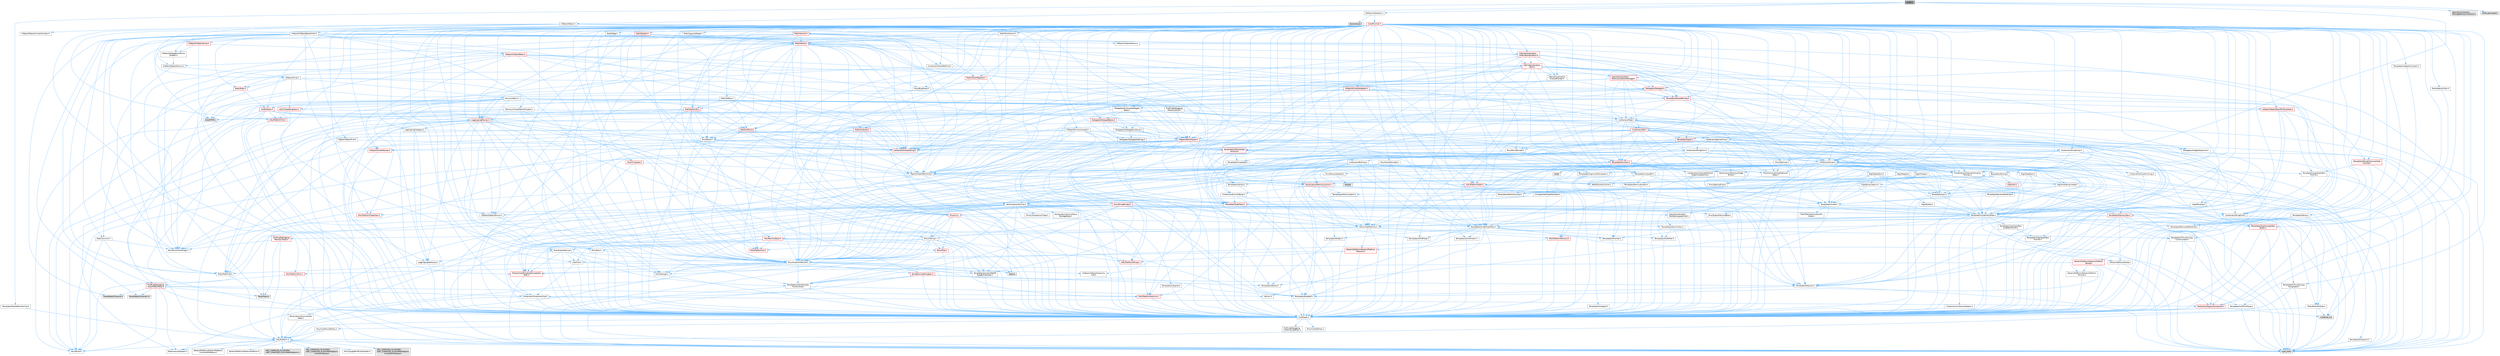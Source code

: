 digraph "Outfit.h"
{
 // INTERACTIVE_SVG=YES
 // LATEX_PDF_SIZE
  bgcolor="transparent";
  edge [fontname=Helvetica,fontsize=10,labelfontname=Helvetica,labelfontsize=10];
  node [fontname=Helvetica,fontsize=10,shape=box,height=0.2,width=0.4];
  Node1 [id="Node000001",label="Outfit.h",height=0.2,width=0.4,color="gray40", fillcolor="grey60", style="filled", fontcolor="black",tooltip=" "];
  Node1 -> Node2 [id="edge1_Node000001_Node000002",color="steelblue1",style="solid",tooltip=" "];
  Node2 [id="Node000002",label="Containers/Array.h",height=0.2,width=0.4,color="grey40", fillcolor="white", style="filled",URL="$df/dd0/Array_8h.html",tooltip=" "];
  Node2 -> Node3 [id="edge2_Node000002_Node000003",color="steelblue1",style="solid",tooltip=" "];
  Node3 [id="Node000003",label="CoreTypes.h",height=0.2,width=0.4,color="grey40", fillcolor="white", style="filled",URL="$dc/dec/CoreTypes_8h.html",tooltip=" "];
  Node3 -> Node4 [id="edge3_Node000003_Node000004",color="steelblue1",style="solid",tooltip=" "];
  Node4 [id="Node000004",label="HAL/Platform.h",height=0.2,width=0.4,color="grey40", fillcolor="white", style="filled",URL="$d9/dd0/Platform_8h.html",tooltip=" "];
  Node4 -> Node5 [id="edge4_Node000004_Node000005",color="steelblue1",style="solid",tooltip=" "];
  Node5 [id="Node000005",label="Misc/Build.h",height=0.2,width=0.4,color="grey40", fillcolor="white", style="filled",URL="$d3/dbb/Build_8h.html",tooltip=" "];
  Node4 -> Node6 [id="edge5_Node000004_Node000006",color="steelblue1",style="solid",tooltip=" "];
  Node6 [id="Node000006",label="Misc/LargeWorldCoordinates.h",height=0.2,width=0.4,color="grey40", fillcolor="white", style="filled",URL="$d2/dcb/LargeWorldCoordinates_8h.html",tooltip=" "];
  Node4 -> Node7 [id="edge6_Node000004_Node000007",color="steelblue1",style="solid",tooltip=" "];
  Node7 [id="Node000007",label="type_traits",height=0.2,width=0.4,color="grey60", fillcolor="#E0E0E0", style="filled",tooltip=" "];
  Node4 -> Node8 [id="edge7_Node000004_Node000008",color="steelblue1",style="solid",tooltip=" "];
  Node8 [id="Node000008",label="PreprocessorHelpers.h",height=0.2,width=0.4,color="grey40", fillcolor="white", style="filled",URL="$db/ddb/PreprocessorHelpers_8h.html",tooltip=" "];
  Node4 -> Node9 [id="edge8_Node000004_Node000009",color="steelblue1",style="solid",tooltip=" "];
  Node9 [id="Node000009",label="UBT_COMPILED_PLATFORM\l/UBT_COMPILED_PLATFORMPlatform\lCompilerPreSetup.h",height=0.2,width=0.4,color="grey60", fillcolor="#E0E0E0", style="filled",tooltip=" "];
  Node4 -> Node10 [id="edge9_Node000004_Node000010",color="steelblue1",style="solid",tooltip=" "];
  Node10 [id="Node000010",label="GenericPlatform/GenericPlatform\lCompilerPreSetup.h",height=0.2,width=0.4,color="grey40", fillcolor="white", style="filled",URL="$d9/dc8/GenericPlatformCompilerPreSetup_8h.html",tooltip=" "];
  Node4 -> Node11 [id="edge10_Node000004_Node000011",color="steelblue1",style="solid",tooltip=" "];
  Node11 [id="Node000011",label="GenericPlatform/GenericPlatform.h",height=0.2,width=0.4,color="grey40", fillcolor="white", style="filled",URL="$d6/d84/GenericPlatform_8h.html",tooltip=" "];
  Node4 -> Node12 [id="edge11_Node000004_Node000012",color="steelblue1",style="solid",tooltip=" "];
  Node12 [id="Node000012",label="UBT_COMPILED_PLATFORM\l/UBT_COMPILED_PLATFORMPlatform.h",height=0.2,width=0.4,color="grey60", fillcolor="#E0E0E0", style="filled",tooltip=" "];
  Node4 -> Node13 [id="edge12_Node000004_Node000013",color="steelblue1",style="solid",tooltip=" "];
  Node13 [id="Node000013",label="UBT_COMPILED_PLATFORM\l/UBT_COMPILED_PLATFORMPlatform\lCompilerSetup.h",height=0.2,width=0.4,color="grey60", fillcolor="#E0E0E0", style="filled",tooltip=" "];
  Node3 -> Node14 [id="edge13_Node000003_Node000014",color="steelblue1",style="solid",tooltip=" "];
  Node14 [id="Node000014",label="ProfilingDebugging\l/UMemoryDefines.h",height=0.2,width=0.4,color="grey40", fillcolor="white", style="filled",URL="$d2/da2/UMemoryDefines_8h.html",tooltip=" "];
  Node3 -> Node15 [id="edge14_Node000003_Node000015",color="steelblue1",style="solid",tooltip=" "];
  Node15 [id="Node000015",label="Misc/CoreMiscDefines.h",height=0.2,width=0.4,color="grey40", fillcolor="white", style="filled",URL="$da/d38/CoreMiscDefines_8h.html",tooltip=" "];
  Node15 -> Node4 [id="edge15_Node000015_Node000004",color="steelblue1",style="solid",tooltip=" "];
  Node15 -> Node8 [id="edge16_Node000015_Node000008",color="steelblue1",style="solid",tooltip=" "];
  Node3 -> Node16 [id="edge17_Node000003_Node000016",color="steelblue1",style="solid",tooltip=" "];
  Node16 [id="Node000016",label="Misc/CoreDefines.h",height=0.2,width=0.4,color="grey40", fillcolor="white", style="filled",URL="$d3/dd2/CoreDefines_8h.html",tooltip=" "];
  Node2 -> Node17 [id="edge18_Node000002_Node000017",color="steelblue1",style="solid",tooltip=" "];
  Node17 [id="Node000017",label="Misc/AssertionMacros.h",height=0.2,width=0.4,color="grey40", fillcolor="white", style="filled",URL="$d0/dfa/AssertionMacros_8h.html",tooltip=" "];
  Node17 -> Node3 [id="edge19_Node000017_Node000003",color="steelblue1",style="solid",tooltip=" "];
  Node17 -> Node4 [id="edge20_Node000017_Node000004",color="steelblue1",style="solid",tooltip=" "];
  Node17 -> Node18 [id="edge21_Node000017_Node000018",color="steelblue1",style="solid",tooltip=" "];
  Node18 [id="Node000018",label="HAL/PlatformMisc.h",height=0.2,width=0.4,color="red", fillcolor="#FFF0F0", style="filled",URL="$d0/df5/PlatformMisc_8h.html",tooltip=" "];
  Node18 -> Node3 [id="edge22_Node000018_Node000003",color="steelblue1",style="solid",tooltip=" "];
  Node18 -> Node46 [id="edge23_Node000018_Node000046",color="steelblue1",style="solid",tooltip=" "];
  Node46 [id="Node000046",label="ProfilingDebugging\l/CpuProfilerTrace.h",height=0.2,width=0.4,color="red", fillcolor="#FFF0F0", style="filled",URL="$da/dcb/CpuProfilerTrace_8h.html",tooltip=" "];
  Node46 -> Node3 [id="edge24_Node000046_Node000003",color="steelblue1",style="solid",tooltip=" "];
  Node46 -> Node26 [id="edge25_Node000046_Node000026",color="steelblue1",style="solid",tooltip=" "];
  Node26 [id="Node000026",label="Containers/ContainersFwd.h",height=0.2,width=0.4,color="grey40", fillcolor="white", style="filled",URL="$d4/d0a/ContainersFwd_8h.html",tooltip=" "];
  Node26 -> Node4 [id="edge26_Node000026_Node000004",color="steelblue1",style="solid",tooltip=" "];
  Node26 -> Node3 [id="edge27_Node000026_Node000003",color="steelblue1",style="solid",tooltip=" "];
  Node26 -> Node23 [id="edge28_Node000026_Node000023",color="steelblue1",style="solid",tooltip=" "];
  Node23 [id="Node000023",label="Traits/IsContiguousContainer.h",height=0.2,width=0.4,color="red", fillcolor="#FFF0F0", style="filled",URL="$d5/d3c/IsContiguousContainer_8h.html",tooltip=" "];
  Node23 -> Node3 [id="edge29_Node000023_Node000003",color="steelblue1",style="solid",tooltip=" "];
  Node23 -> Node22 [id="edge30_Node000023_Node000022",color="steelblue1",style="solid",tooltip=" "];
  Node22 [id="Node000022",label="initializer_list",height=0.2,width=0.4,color="grey60", fillcolor="#E0E0E0", style="filled",tooltip=" "];
  Node46 -> Node47 [id="edge31_Node000046_Node000047",color="steelblue1",style="solid",tooltip=" "];
  Node47 [id="Node000047",label="HAL/PlatformAtomics.h",height=0.2,width=0.4,color="red", fillcolor="#FFF0F0", style="filled",URL="$d3/d36/PlatformAtomics_8h.html",tooltip=" "];
  Node47 -> Node3 [id="edge32_Node000047_Node000003",color="steelblue1",style="solid",tooltip=" "];
  Node46 -> Node8 [id="edge33_Node000046_Node000008",color="steelblue1",style="solid",tooltip=" "];
  Node46 -> Node5 [id="edge34_Node000046_Node000005",color="steelblue1",style="solid",tooltip=" "];
  Node46 -> Node51 [id="edge35_Node000046_Node000051",color="steelblue1",style="solid",tooltip=" "];
  Node51 [id="Node000051",label="Trace/Detail/Channel.h",height=0.2,width=0.4,color="grey60", fillcolor="#E0E0E0", style="filled",tooltip=" "];
  Node46 -> Node52 [id="edge36_Node000046_Node000052",color="steelblue1",style="solid",tooltip=" "];
  Node52 [id="Node000052",label="Trace/Detail/Channel.inl",height=0.2,width=0.4,color="grey60", fillcolor="#E0E0E0", style="filled",tooltip=" "];
  Node46 -> Node53 [id="edge37_Node000046_Node000053",color="steelblue1",style="solid",tooltip=" "];
  Node53 [id="Node000053",label="Trace/Trace.h",height=0.2,width=0.4,color="grey60", fillcolor="#E0E0E0", style="filled",tooltip=" "];
  Node17 -> Node8 [id="edge38_Node000017_Node000008",color="steelblue1",style="solid",tooltip=" "];
  Node17 -> Node54 [id="edge39_Node000017_Node000054",color="steelblue1",style="solid",tooltip=" "];
  Node54 [id="Node000054",label="Templates/EnableIf.h",height=0.2,width=0.4,color="grey40", fillcolor="white", style="filled",URL="$d7/d60/EnableIf_8h.html",tooltip=" "];
  Node54 -> Node3 [id="edge40_Node000054_Node000003",color="steelblue1",style="solid",tooltip=" "];
  Node17 -> Node55 [id="edge41_Node000017_Node000055",color="steelblue1",style="solid",tooltip=" "];
  Node55 [id="Node000055",label="Templates/IsArrayOrRefOf\lTypeByPredicate.h",height=0.2,width=0.4,color="grey40", fillcolor="white", style="filled",URL="$d6/da1/IsArrayOrRefOfTypeByPredicate_8h.html",tooltip=" "];
  Node55 -> Node3 [id="edge42_Node000055_Node000003",color="steelblue1",style="solid",tooltip=" "];
  Node17 -> Node56 [id="edge43_Node000017_Node000056",color="steelblue1",style="solid",tooltip=" "];
  Node56 [id="Node000056",label="Templates/IsValidVariadic\lFunctionArg.h",height=0.2,width=0.4,color="grey40", fillcolor="white", style="filled",URL="$d0/dc8/IsValidVariadicFunctionArg_8h.html",tooltip=" "];
  Node56 -> Node3 [id="edge44_Node000056_Node000003",color="steelblue1",style="solid",tooltip=" "];
  Node56 -> Node57 [id="edge45_Node000056_Node000057",color="steelblue1",style="solid",tooltip=" "];
  Node57 [id="Node000057",label="IsEnum.h",height=0.2,width=0.4,color="grey40", fillcolor="white", style="filled",URL="$d4/de5/IsEnum_8h.html",tooltip=" "];
  Node56 -> Node7 [id="edge46_Node000056_Node000007",color="steelblue1",style="solid",tooltip=" "];
  Node17 -> Node58 [id="edge47_Node000017_Node000058",color="steelblue1",style="solid",tooltip=" "];
  Node58 [id="Node000058",label="Traits/IsCharEncodingCompatible\lWith.h",height=0.2,width=0.4,color="red", fillcolor="#FFF0F0", style="filled",URL="$df/dd1/IsCharEncodingCompatibleWith_8h.html",tooltip=" "];
  Node58 -> Node7 [id="edge48_Node000058_Node000007",color="steelblue1",style="solid",tooltip=" "];
  Node17 -> Node60 [id="edge49_Node000017_Node000060",color="steelblue1",style="solid",tooltip=" "];
  Node60 [id="Node000060",label="Misc/VarArgs.h",height=0.2,width=0.4,color="grey40", fillcolor="white", style="filled",URL="$d5/d6f/VarArgs_8h.html",tooltip=" "];
  Node60 -> Node3 [id="edge50_Node000060_Node000003",color="steelblue1",style="solid",tooltip=" "];
  Node17 -> Node61 [id="edge51_Node000017_Node000061",color="steelblue1",style="solid",tooltip=" "];
  Node61 [id="Node000061",label="String/FormatStringSan.h",height=0.2,width=0.4,color="red", fillcolor="#FFF0F0", style="filled",URL="$d3/d8b/FormatStringSan_8h.html",tooltip=" "];
  Node61 -> Node7 [id="edge52_Node000061_Node000007",color="steelblue1",style="solid",tooltip=" "];
  Node61 -> Node3 [id="edge53_Node000061_Node000003",color="steelblue1",style="solid",tooltip=" "];
  Node61 -> Node62 [id="edge54_Node000061_Node000062",color="steelblue1",style="solid",tooltip=" "];
  Node62 [id="Node000062",label="Templates/Requires.h",height=0.2,width=0.4,color="grey40", fillcolor="white", style="filled",URL="$dc/d96/Requires_8h.html",tooltip=" "];
  Node62 -> Node54 [id="edge55_Node000062_Node000054",color="steelblue1",style="solid",tooltip=" "];
  Node62 -> Node7 [id="edge56_Node000062_Node000007",color="steelblue1",style="solid",tooltip=" "];
  Node61 -> Node63 [id="edge57_Node000061_Node000063",color="steelblue1",style="solid",tooltip=" "];
  Node63 [id="Node000063",label="Templates/Identity.h",height=0.2,width=0.4,color="grey40", fillcolor="white", style="filled",URL="$d0/dd5/Identity_8h.html",tooltip=" "];
  Node61 -> Node56 [id="edge58_Node000061_Node000056",color="steelblue1",style="solid",tooltip=" "];
  Node61 -> Node26 [id="edge59_Node000061_Node000026",color="steelblue1",style="solid",tooltip=" "];
  Node17 -> Node67 [id="edge60_Node000017_Node000067",color="steelblue1",style="solid",tooltip=" "];
  Node67 [id="Node000067",label="atomic",height=0.2,width=0.4,color="grey60", fillcolor="#E0E0E0", style="filled",tooltip=" "];
  Node2 -> Node68 [id="edge61_Node000002_Node000068",color="steelblue1",style="solid",tooltip=" "];
  Node68 [id="Node000068",label="Misc/IntrusiveUnsetOptional\lState.h",height=0.2,width=0.4,color="grey40", fillcolor="white", style="filled",URL="$d2/d0a/IntrusiveUnsetOptionalState_8h.html",tooltip=" "];
  Node68 -> Node69 [id="edge62_Node000068_Node000069",color="steelblue1",style="solid",tooltip=" "];
  Node69 [id="Node000069",label="Misc/OptionalFwd.h",height=0.2,width=0.4,color="grey40", fillcolor="white", style="filled",URL="$dc/d50/OptionalFwd_8h.html",tooltip=" "];
  Node2 -> Node70 [id="edge63_Node000002_Node000070",color="steelblue1",style="solid",tooltip=" "];
  Node70 [id="Node000070",label="Misc/ReverseIterate.h",height=0.2,width=0.4,color="grey40", fillcolor="white", style="filled",URL="$db/de3/ReverseIterate_8h.html",tooltip=" "];
  Node70 -> Node4 [id="edge64_Node000070_Node000004",color="steelblue1",style="solid",tooltip=" "];
  Node70 -> Node71 [id="edge65_Node000070_Node000071",color="steelblue1",style="solid",tooltip=" "];
  Node71 [id="Node000071",label="iterator",height=0.2,width=0.4,color="grey60", fillcolor="#E0E0E0", style="filled",tooltip=" "];
  Node2 -> Node72 [id="edge66_Node000002_Node000072",color="steelblue1",style="solid",tooltip=" "];
  Node72 [id="Node000072",label="HAL/UnrealMemory.h",height=0.2,width=0.4,color="grey40", fillcolor="white", style="filled",URL="$d9/d96/UnrealMemory_8h.html",tooltip=" "];
  Node72 -> Node3 [id="edge67_Node000072_Node000003",color="steelblue1",style="solid",tooltip=" "];
  Node72 -> Node73 [id="edge68_Node000072_Node000073",color="steelblue1",style="solid",tooltip=" "];
  Node73 [id="Node000073",label="GenericPlatform/GenericPlatform\lMemory.h",height=0.2,width=0.4,color="red", fillcolor="#FFF0F0", style="filled",URL="$dd/d22/GenericPlatformMemory_8h.html",tooltip=" "];
  Node73 -> Node25 [id="edge69_Node000073_Node000025",color="steelblue1",style="solid",tooltip=" "];
  Node25 [id="Node000025",label="CoreFwd.h",height=0.2,width=0.4,color="grey40", fillcolor="white", style="filled",URL="$d1/d1e/CoreFwd_8h.html",tooltip=" "];
  Node25 -> Node3 [id="edge70_Node000025_Node000003",color="steelblue1",style="solid",tooltip=" "];
  Node25 -> Node26 [id="edge71_Node000025_Node000026",color="steelblue1",style="solid",tooltip=" "];
  Node25 -> Node27 [id="edge72_Node000025_Node000027",color="steelblue1",style="solid",tooltip=" "];
  Node27 [id="Node000027",label="Math/MathFwd.h",height=0.2,width=0.4,color="grey40", fillcolor="white", style="filled",URL="$d2/d10/MathFwd_8h.html",tooltip=" "];
  Node27 -> Node4 [id="edge73_Node000027_Node000004",color="steelblue1",style="solid",tooltip=" "];
  Node25 -> Node28 [id="edge74_Node000025_Node000028",color="steelblue1",style="solid",tooltip=" "];
  Node28 [id="Node000028",label="UObject/UObjectHierarchy\lFwd.h",height=0.2,width=0.4,color="grey40", fillcolor="white", style="filled",URL="$d3/d13/UObjectHierarchyFwd_8h.html",tooltip=" "];
  Node73 -> Node3 [id="edge75_Node000073_Node000003",color="steelblue1",style="solid",tooltip=" "];
  Node73 -> Node74 [id="edge76_Node000073_Node000074",color="steelblue1",style="solid",tooltip=" "];
  Node74 [id="Node000074",label="HAL/PlatformString.h",height=0.2,width=0.4,color="red", fillcolor="#FFF0F0", style="filled",URL="$db/db5/PlatformString_8h.html",tooltip=" "];
  Node74 -> Node3 [id="edge77_Node000074_Node000003",color="steelblue1",style="solid",tooltip=" "];
  Node72 -> Node76 [id="edge78_Node000072_Node000076",color="steelblue1",style="solid",tooltip=" "];
  Node76 [id="Node000076",label="HAL/MemoryBase.h",height=0.2,width=0.4,color="red", fillcolor="#FFF0F0", style="filled",URL="$d6/d9f/MemoryBase_8h.html",tooltip=" "];
  Node76 -> Node3 [id="edge79_Node000076_Node000003",color="steelblue1",style="solid",tooltip=" "];
  Node76 -> Node47 [id="edge80_Node000076_Node000047",color="steelblue1",style="solid",tooltip=" "];
  Node76 -> Node30 [id="edge81_Node000076_Node000030",color="steelblue1",style="solid",tooltip=" "];
  Node30 [id="Node000030",label="HAL/PlatformCrt.h",height=0.2,width=0.4,color="red", fillcolor="#FFF0F0", style="filled",URL="$d8/d75/PlatformCrt_8h.html",tooltip=" "];
  Node76 -> Node77 [id="edge82_Node000076_Node000077",color="steelblue1",style="solid",tooltip=" "];
  Node77 [id="Node000077",label="Misc/Exec.h",height=0.2,width=0.4,color="grey40", fillcolor="white", style="filled",URL="$de/ddb/Exec_8h.html",tooltip=" "];
  Node77 -> Node3 [id="edge83_Node000077_Node000003",color="steelblue1",style="solid",tooltip=" "];
  Node77 -> Node17 [id="edge84_Node000077_Node000017",color="steelblue1",style="solid",tooltip=" "];
  Node76 -> Node78 [id="edge85_Node000076_Node000078",color="steelblue1",style="solid",tooltip=" "];
  Node78 [id="Node000078",label="Misc/OutputDevice.h",height=0.2,width=0.4,color="grey40", fillcolor="white", style="filled",URL="$d7/d32/OutputDevice_8h.html",tooltip=" "];
  Node78 -> Node25 [id="edge86_Node000078_Node000025",color="steelblue1",style="solid",tooltip=" "];
  Node78 -> Node3 [id="edge87_Node000078_Node000003",color="steelblue1",style="solid",tooltip=" "];
  Node78 -> Node79 [id="edge88_Node000078_Node000079",color="steelblue1",style="solid",tooltip=" "];
  Node79 [id="Node000079",label="Logging/LogVerbosity.h",height=0.2,width=0.4,color="grey40", fillcolor="white", style="filled",URL="$d2/d8f/LogVerbosity_8h.html",tooltip=" "];
  Node79 -> Node3 [id="edge89_Node000079_Node000003",color="steelblue1",style="solid",tooltip=" "];
  Node78 -> Node60 [id="edge90_Node000078_Node000060",color="steelblue1",style="solid",tooltip=" "];
  Node78 -> Node55 [id="edge91_Node000078_Node000055",color="steelblue1",style="solid",tooltip=" "];
  Node78 -> Node56 [id="edge92_Node000078_Node000056",color="steelblue1",style="solid",tooltip=" "];
  Node78 -> Node58 [id="edge93_Node000078_Node000058",color="steelblue1",style="solid",tooltip=" "];
  Node72 -> Node89 [id="edge94_Node000072_Node000089",color="steelblue1",style="solid",tooltip=" "];
  Node89 [id="Node000089",label="HAL/PlatformMemory.h",height=0.2,width=0.4,color="red", fillcolor="#FFF0F0", style="filled",URL="$de/d68/PlatformMemory_8h.html",tooltip=" "];
  Node89 -> Node3 [id="edge95_Node000089_Node000003",color="steelblue1",style="solid",tooltip=" "];
  Node89 -> Node73 [id="edge96_Node000089_Node000073",color="steelblue1",style="solid",tooltip=" "];
  Node72 -> Node91 [id="edge97_Node000072_Node000091",color="steelblue1",style="solid",tooltip=" "];
  Node91 [id="Node000091",label="ProfilingDebugging\l/MemoryTrace.h",height=0.2,width=0.4,color="red", fillcolor="#FFF0F0", style="filled",URL="$da/dd7/MemoryTrace_8h.html",tooltip=" "];
  Node91 -> Node4 [id="edge98_Node000091_Node000004",color="steelblue1",style="solid",tooltip=" "];
  Node91 -> Node42 [id="edge99_Node000091_Node000042",color="steelblue1",style="solid",tooltip=" "];
  Node42 [id="Node000042",label="Misc/EnumClassFlags.h",height=0.2,width=0.4,color="grey40", fillcolor="white", style="filled",URL="$d8/de7/EnumClassFlags_8h.html",tooltip=" "];
  Node91 -> Node53 [id="edge100_Node000091_Node000053",color="steelblue1",style="solid",tooltip=" "];
  Node72 -> Node92 [id="edge101_Node000072_Node000092",color="steelblue1",style="solid",tooltip=" "];
  Node92 [id="Node000092",label="Templates/IsPointer.h",height=0.2,width=0.4,color="grey40", fillcolor="white", style="filled",URL="$d7/d05/IsPointer_8h.html",tooltip=" "];
  Node92 -> Node3 [id="edge102_Node000092_Node000003",color="steelblue1",style="solid",tooltip=" "];
  Node2 -> Node93 [id="edge103_Node000002_Node000093",color="steelblue1",style="solid",tooltip=" "];
  Node93 [id="Node000093",label="Templates/UnrealTypeTraits.h",height=0.2,width=0.4,color="grey40", fillcolor="white", style="filled",URL="$d2/d2d/UnrealTypeTraits_8h.html",tooltip=" "];
  Node93 -> Node3 [id="edge104_Node000093_Node000003",color="steelblue1",style="solid",tooltip=" "];
  Node93 -> Node92 [id="edge105_Node000093_Node000092",color="steelblue1",style="solid",tooltip=" "];
  Node93 -> Node17 [id="edge106_Node000093_Node000017",color="steelblue1",style="solid",tooltip=" "];
  Node93 -> Node85 [id="edge107_Node000093_Node000085",color="steelblue1",style="solid",tooltip=" "];
  Node85 [id="Node000085",label="Templates/AndOrNot.h",height=0.2,width=0.4,color="grey40", fillcolor="white", style="filled",URL="$db/d0a/AndOrNot_8h.html",tooltip=" "];
  Node85 -> Node3 [id="edge108_Node000085_Node000003",color="steelblue1",style="solid",tooltip=" "];
  Node93 -> Node54 [id="edge109_Node000093_Node000054",color="steelblue1",style="solid",tooltip=" "];
  Node93 -> Node94 [id="edge110_Node000093_Node000094",color="steelblue1",style="solid",tooltip=" "];
  Node94 [id="Node000094",label="Templates/IsArithmetic.h",height=0.2,width=0.4,color="grey40", fillcolor="white", style="filled",URL="$d2/d5d/IsArithmetic_8h.html",tooltip=" "];
  Node94 -> Node3 [id="edge111_Node000094_Node000003",color="steelblue1",style="solid",tooltip=" "];
  Node93 -> Node57 [id="edge112_Node000093_Node000057",color="steelblue1",style="solid",tooltip=" "];
  Node93 -> Node95 [id="edge113_Node000093_Node000095",color="steelblue1",style="solid",tooltip=" "];
  Node95 [id="Node000095",label="Templates/Models.h",height=0.2,width=0.4,color="grey40", fillcolor="white", style="filled",URL="$d3/d0c/Models_8h.html",tooltip=" "];
  Node95 -> Node63 [id="edge114_Node000095_Node000063",color="steelblue1",style="solid",tooltip=" "];
  Node93 -> Node96 [id="edge115_Node000093_Node000096",color="steelblue1",style="solid",tooltip=" "];
  Node96 [id="Node000096",label="Templates/IsPODType.h",height=0.2,width=0.4,color="grey40", fillcolor="white", style="filled",URL="$d7/db1/IsPODType_8h.html",tooltip=" "];
  Node96 -> Node3 [id="edge116_Node000096_Node000003",color="steelblue1",style="solid",tooltip=" "];
  Node93 -> Node97 [id="edge117_Node000093_Node000097",color="steelblue1",style="solid",tooltip=" "];
  Node97 [id="Node000097",label="Templates/IsUECoreType.h",height=0.2,width=0.4,color="grey40", fillcolor="white", style="filled",URL="$d1/db8/IsUECoreType_8h.html",tooltip=" "];
  Node97 -> Node3 [id="edge118_Node000097_Node000003",color="steelblue1",style="solid",tooltip=" "];
  Node97 -> Node7 [id="edge119_Node000097_Node000007",color="steelblue1",style="solid",tooltip=" "];
  Node93 -> Node86 [id="edge120_Node000093_Node000086",color="steelblue1",style="solid",tooltip=" "];
  Node86 [id="Node000086",label="Templates/IsTriviallyCopy\lConstructible.h",height=0.2,width=0.4,color="grey40", fillcolor="white", style="filled",URL="$d3/d78/IsTriviallyCopyConstructible_8h.html",tooltip=" "];
  Node86 -> Node3 [id="edge121_Node000086_Node000003",color="steelblue1",style="solid",tooltip=" "];
  Node86 -> Node7 [id="edge122_Node000086_Node000007",color="steelblue1",style="solid",tooltip=" "];
  Node2 -> Node98 [id="edge123_Node000002_Node000098",color="steelblue1",style="solid",tooltip=" "];
  Node98 [id="Node000098",label="Templates/UnrealTemplate.h",height=0.2,width=0.4,color="grey40", fillcolor="white", style="filled",URL="$d4/d24/UnrealTemplate_8h.html",tooltip=" "];
  Node98 -> Node3 [id="edge124_Node000098_Node000003",color="steelblue1",style="solid",tooltip=" "];
  Node98 -> Node92 [id="edge125_Node000098_Node000092",color="steelblue1",style="solid",tooltip=" "];
  Node98 -> Node72 [id="edge126_Node000098_Node000072",color="steelblue1",style="solid",tooltip=" "];
  Node98 -> Node99 [id="edge127_Node000098_Node000099",color="steelblue1",style="solid",tooltip=" "];
  Node99 [id="Node000099",label="Templates/CopyQualifiers\lAndRefsFromTo.h",height=0.2,width=0.4,color="grey40", fillcolor="white", style="filled",URL="$d3/db3/CopyQualifiersAndRefsFromTo_8h.html",tooltip=" "];
  Node99 -> Node100 [id="edge128_Node000099_Node000100",color="steelblue1",style="solid",tooltip=" "];
  Node100 [id="Node000100",label="Templates/CopyQualifiers\lFromTo.h",height=0.2,width=0.4,color="grey40", fillcolor="white", style="filled",URL="$d5/db4/CopyQualifiersFromTo_8h.html",tooltip=" "];
  Node98 -> Node93 [id="edge129_Node000098_Node000093",color="steelblue1",style="solid",tooltip=" "];
  Node98 -> Node101 [id="edge130_Node000098_Node000101",color="steelblue1",style="solid",tooltip=" "];
  Node101 [id="Node000101",label="Templates/RemoveReference.h",height=0.2,width=0.4,color="grey40", fillcolor="white", style="filled",URL="$da/dbe/RemoveReference_8h.html",tooltip=" "];
  Node101 -> Node3 [id="edge131_Node000101_Node000003",color="steelblue1",style="solid",tooltip=" "];
  Node98 -> Node62 [id="edge132_Node000098_Node000062",color="steelblue1",style="solid",tooltip=" "];
  Node98 -> Node102 [id="edge133_Node000098_Node000102",color="steelblue1",style="solid",tooltip=" "];
  Node102 [id="Node000102",label="Templates/TypeCompatible\lBytes.h",height=0.2,width=0.4,color="red", fillcolor="#FFF0F0", style="filled",URL="$df/d0a/TypeCompatibleBytes_8h.html",tooltip=" "];
  Node102 -> Node3 [id="edge134_Node000102_Node000003",color="steelblue1",style="solid",tooltip=" "];
  Node102 -> Node7 [id="edge135_Node000102_Node000007",color="steelblue1",style="solid",tooltip=" "];
  Node98 -> Node63 [id="edge136_Node000098_Node000063",color="steelblue1",style="solid",tooltip=" "];
  Node98 -> Node23 [id="edge137_Node000098_Node000023",color="steelblue1",style="solid",tooltip=" "];
  Node98 -> Node103 [id="edge138_Node000098_Node000103",color="steelblue1",style="solid",tooltip=" "];
  Node103 [id="Node000103",label="Traits/UseBitwiseSwap.h",height=0.2,width=0.4,color="grey40", fillcolor="white", style="filled",URL="$db/df3/UseBitwiseSwap_8h.html",tooltip=" "];
  Node103 -> Node3 [id="edge139_Node000103_Node000003",color="steelblue1",style="solid",tooltip=" "];
  Node103 -> Node7 [id="edge140_Node000103_Node000007",color="steelblue1",style="solid",tooltip=" "];
  Node98 -> Node7 [id="edge141_Node000098_Node000007",color="steelblue1",style="solid",tooltip=" "];
  Node2 -> Node104 [id="edge142_Node000002_Node000104",color="steelblue1",style="solid",tooltip=" "];
  Node104 [id="Node000104",label="Containers/AllowShrinking.h",height=0.2,width=0.4,color="grey40", fillcolor="white", style="filled",URL="$d7/d1a/AllowShrinking_8h.html",tooltip=" "];
  Node104 -> Node3 [id="edge143_Node000104_Node000003",color="steelblue1",style="solid",tooltip=" "];
  Node2 -> Node105 [id="edge144_Node000002_Node000105",color="steelblue1",style="solid",tooltip=" "];
  Node105 [id="Node000105",label="Containers/ContainerAllocation\lPolicies.h",height=0.2,width=0.4,color="grey40", fillcolor="white", style="filled",URL="$d7/dff/ContainerAllocationPolicies_8h.html",tooltip=" "];
  Node105 -> Node3 [id="edge145_Node000105_Node000003",color="steelblue1",style="solid",tooltip=" "];
  Node105 -> Node106 [id="edge146_Node000105_Node000106",color="steelblue1",style="solid",tooltip=" "];
  Node106 [id="Node000106",label="Containers/ContainerHelpers.h",height=0.2,width=0.4,color="grey40", fillcolor="white", style="filled",URL="$d7/d33/ContainerHelpers_8h.html",tooltip=" "];
  Node106 -> Node3 [id="edge147_Node000106_Node000003",color="steelblue1",style="solid",tooltip=" "];
  Node105 -> Node105 [id="edge148_Node000105_Node000105",color="steelblue1",style="solid",tooltip=" "];
  Node105 -> Node107 [id="edge149_Node000105_Node000107",color="steelblue1",style="solid",tooltip=" "];
  Node107 [id="Node000107",label="HAL/PlatformMath.h",height=0.2,width=0.4,color="red", fillcolor="#FFF0F0", style="filled",URL="$dc/d53/PlatformMath_8h.html",tooltip=" "];
  Node107 -> Node3 [id="edge150_Node000107_Node000003",color="steelblue1",style="solid",tooltip=" "];
  Node105 -> Node72 [id="edge151_Node000105_Node000072",color="steelblue1",style="solid",tooltip=" "];
  Node105 -> Node40 [id="edge152_Node000105_Node000040",color="steelblue1",style="solid",tooltip=" "];
  Node40 [id="Node000040",label="Math/NumericLimits.h",height=0.2,width=0.4,color="grey40", fillcolor="white", style="filled",URL="$df/d1b/NumericLimits_8h.html",tooltip=" "];
  Node40 -> Node3 [id="edge153_Node000040_Node000003",color="steelblue1",style="solid",tooltip=" "];
  Node105 -> Node17 [id="edge154_Node000105_Node000017",color="steelblue1",style="solid",tooltip=" "];
  Node105 -> Node115 [id="edge155_Node000105_Node000115",color="steelblue1",style="solid",tooltip=" "];
  Node115 [id="Node000115",label="Templates/IsPolymorphic.h",height=0.2,width=0.4,color="grey40", fillcolor="white", style="filled",URL="$dc/d20/IsPolymorphic_8h.html",tooltip=" "];
  Node105 -> Node116 [id="edge156_Node000105_Node000116",color="steelblue1",style="solid",tooltip=" "];
  Node116 [id="Node000116",label="Templates/MemoryOps.h",height=0.2,width=0.4,color="red", fillcolor="#FFF0F0", style="filled",URL="$db/dea/MemoryOps_8h.html",tooltip=" "];
  Node116 -> Node3 [id="edge157_Node000116_Node000003",color="steelblue1",style="solid",tooltip=" "];
  Node116 -> Node72 [id="edge158_Node000116_Node000072",color="steelblue1",style="solid",tooltip=" "];
  Node116 -> Node87 [id="edge159_Node000116_Node000087",color="steelblue1",style="solid",tooltip=" "];
  Node87 [id="Node000087",label="Templates/IsTriviallyCopy\lAssignable.h",height=0.2,width=0.4,color="grey40", fillcolor="white", style="filled",URL="$d2/df2/IsTriviallyCopyAssignable_8h.html",tooltip=" "];
  Node87 -> Node3 [id="edge160_Node000087_Node000003",color="steelblue1",style="solid",tooltip=" "];
  Node87 -> Node7 [id="edge161_Node000087_Node000007",color="steelblue1",style="solid",tooltip=" "];
  Node116 -> Node86 [id="edge162_Node000116_Node000086",color="steelblue1",style="solid",tooltip=" "];
  Node116 -> Node62 [id="edge163_Node000116_Node000062",color="steelblue1",style="solid",tooltip=" "];
  Node116 -> Node93 [id="edge164_Node000116_Node000093",color="steelblue1",style="solid",tooltip=" "];
  Node116 -> Node103 [id="edge165_Node000116_Node000103",color="steelblue1",style="solid",tooltip=" "];
  Node116 -> Node7 [id="edge166_Node000116_Node000007",color="steelblue1",style="solid",tooltip=" "];
  Node105 -> Node102 [id="edge167_Node000105_Node000102",color="steelblue1",style="solid",tooltip=" "];
  Node105 -> Node7 [id="edge168_Node000105_Node000007",color="steelblue1",style="solid",tooltip=" "];
  Node2 -> Node117 [id="edge169_Node000002_Node000117",color="steelblue1",style="solid",tooltip=" "];
  Node117 [id="Node000117",label="Containers/ContainerElement\lTypeCompatibility.h",height=0.2,width=0.4,color="grey40", fillcolor="white", style="filled",URL="$df/ddf/ContainerElementTypeCompatibility_8h.html",tooltip=" "];
  Node117 -> Node3 [id="edge170_Node000117_Node000003",color="steelblue1",style="solid",tooltip=" "];
  Node117 -> Node93 [id="edge171_Node000117_Node000093",color="steelblue1",style="solid",tooltip=" "];
  Node2 -> Node118 [id="edge172_Node000002_Node000118",color="steelblue1",style="solid",tooltip=" "];
  Node118 [id="Node000118",label="Serialization/Archive.h",height=0.2,width=0.4,color="grey40", fillcolor="white", style="filled",URL="$d7/d3b/Archive_8h.html",tooltip=" "];
  Node118 -> Node25 [id="edge173_Node000118_Node000025",color="steelblue1",style="solid",tooltip=" "];
  Node118 -> Node3 [id="edge174_Node000118_Node000003",color="steelblue1",style="solid",tooltip=" "];
  Node118 -> Node119 [id="edge175_Node000118_Node000119",color="steelblue1",style="solid",tooltip=" "];
  Node119 [id="Node000119",label="HAL/PlatformProperties.h",height=0.2,width=0.4,color="red", fillcolor="#FFF0F0", style="filled",URL="$d9/db0/PlatformProperties_8h.html",tooltip=" "];
  Node119 -> Node3 [id="edge176_Node000119_Node000003",color="steelblue1",style="solid",tooltip=" "];
  Node118 -> Node122 [id="edge177_Node000118_Node000122",color="steelblue1",style="solid",tooltip=" "];
  Node122 [id="Node000122",label="Internationalization\l/TextNamespaceFwd.h",height=0.2,width=0.4,color="grey40", fillcolor="white", style="filled",URL="$d8/d97/TextNamespaceFwd_8h.html",tooltip=" "];
  Node122 -> Node3 [id="edge178_Node000122_Node000003",color="steelblue1",style="solid",tooltip=" "];
  Node118 -> Node27 [id="edge179_Node000118_Node000027",color="steelblue1",style="solid",tooltip=" "];
  Node118 -> Node17 [id="edge180_Node000118_Node000017",color="steelblue1",style="solid",tooltip=" "];
  Node118 -> Node5 [id="edge181_Node000118_Node000005",color="steelblue1",style="solid",tooltip=" "];
  Node118 -> Node41 [id="edge182_Node000118_Node000041",color="steelblue1",style="solid",tooltip=" "];
  Node41 [id="Node000041",label="Misc/CompressionFlags.h",height=0.2,width=0.4,color="grey40", fillcolor="white", style="filled",URL="$d9/d76/CompressionFlags_8h.html",tooltip=" "];
  Node118 -> Node123 [id="edge183_Node000118_Node000123",color="steelblue1",style="solid",tooltip=" "];
  Node123 [id="Node000123",label="Misc/EngineVersionBase.h",height=0.2,width=0.4,color="grey40", fillcolor="white", style="filled",URL="$d5/d2b/EngineVersionBase_8h.html",tooltip=" "];
  Node123 -> Node3 [id="edge184_Node000123_Node000003",color="steelblue1",style="solid",tooltip=" "];
  Node118 -> Node60 [id="edge185_Node000118_Node000060",color="steelblue1",style="solid",tooltip=" "];
  Node118 -> Node124 [id="edge186_Node000118_Node000124",color="steelblue1",style="solid",tooltip=" "];
  Node124 [id="Node000124",label="Serialization/ArchiveCook\lData.h",height=0.2,width=0.4,color="grey40", fillcolor="white", style="filled",URL="$dc/db6/ArchiveCookData_8h.html",tooltip=" "];
  Node124 -> Node4 [id="edge187_Node000124_Node000004",color="steelblue1",style="solid",tooltip=" "];
  Node118 -> Node125 [id="edge188_Node000118_Node000125",color="steelblue1",style="solid",tooltip=" "];
  Node125 [id="Node000125",label="Serialization/ArchiveSave\lPackageData.h",height=0.2,width=0.4,color="grey40", fillcolor="white", style="filled",URL="$d1/d37/ArchiveSavePackageData_8h.html",tooltip=" "];
  Node118 -> Node54 [id="edge189_Node000118_Node000054",color="steelblue1",style="solid",tooltip=" "];
  Node118 -> Node55 [id="edge190_Node000118_Node000055",color="steelblue1",style="solid",tooltip=" "];
  Node118 -> Node126 [id="edge191_Node000118_Node000126",color="steelblue1",style="solid",tooltip=" "];
  Node126 [id="Node000126",label="Templates/IsEnumClass.h",height=0.2,width=0.4,color="grey40", fillcolor="white", style="filled",URL="$d7/d15/IsEnumClass_8h.html",tooltip=" "];
  Node126 -> Node3 [id="edge192_Node000126_Node000003",color="steelblue1",style="solid",tooltip=" "];
  Node126 -> Node85 [id="edge193_Node000126_Node000085",color="steelblue1",style="solid",tooltip=" "];
  Node118 -> Node112 [id="edge194_Node000118_Node000112",color="steelblue1",style="solid",tooltip=" "];
  Node112 [id="Node000112",label="Templates/IsSigned.h",height=0.2,width=0.4,color="grey40", fillcolor="white", style="filled",URL="$d8/dd8/IsSigned_8h.html",tooltip=" "];
  Node112 -> Node3 [id="edge195_Node000112_Node000003",color="steelblue1",style="solid",tooltip=" "];
  Node118 -> Node56 [id="edge196_Node000118_Node000056",color="steelblue1",style="solid",tooltip=" "];
  Node118 -> Node98 [id="edge197_Node000118_Node000098",color="steelblue1",style="solid",tooltip=" "];
  Node118 -> Node58 [id="edge198_Node000118_Node000058",color="steelblue1",style="solid",tooltip=" "];
  Node118 -> Node127 [id="edge199_Node000118_Node000127",color="steelblue1",style="solid",tooltip=" "];
  Node127 [id="Node000127",label="UObject/ObjectVersion.h",height=0.2,width=0.4,color="grey40", fillcolor="white", style="filled",URL="$da/d63/ObjectVersion_8h.html",tooltip=" "];
  Node127 -> Node3 [id="edge200_Node000127_Node000003",color="steelblue1",style="solid",tooltip=" "];
  Node2 -> Node128 [id="edge201_Node000002_Node000128",color="steelblue1",style="solid",tooltip=" "];
  Node128 [id="Node000128",label="Serialization/MemoryImage\lWriter.h",height=0.2,width=0.4,color="grey40", fillcolor="white", style="filled",URL="$d0/d08/MemoryImageWriter_8h.html",tooltip=" "];
  Node128 -> Node3 [id="edge202_Node000128_Node000003",color="steelblue1",style="solid",tooltip=" "];
  Node128 -> Node129 [id="edge203_Node000128_Node000129",color="steelblue1",style="solid",tooltip=" "];
  Node129 [id="Node000129",label="Serialization/MemoryLayout.h",height=0.2,width=0.4,color="red", fillcolor="#FFF0F0", style="filled",URL="$d7/d66/MemoryLayout_8h.html",tooltip=" "];
  Node129 -> Node132 [id="edge204_Node000129_Node000132",color="steelblue1",style="solid",tooltip=" "];
  Node132 [id="Node000132",label="Containers/EnumAsByte.h",height=0.2,width=0.4,color="grey40", fillcolor="white", style="filled",URL="$d6/d9a/EnumAsByte_8h.html",tooltip=" "];
  Node132 -> Node3 [id="edge205_Node000132_Node000003",color="steelblue1",style="solid",tooltip=" "];
  Node132 -> Node96 [id="edge206_Node000132_Node000096",color="steelblue1",style="solid",tooltip=" "];
  Node132 -> Node133 [id="edge207_Node000132_Node000133",color="steelblue1",style="solid",tooltip=" "];
  Node133 [id="Node000133",label="Templates/TypeHash.h",height=0.2,width=0.4,color="red", fillcolor="#FFF0F0", style="filled",URL="$d1/d62/TypeHash_8h.html",tooltip=" "];
  Node133 -> Node3 [id="edge208_Node000133_Node000003",color="steelblue1",style="solid",tooltip=" "];
  Node133 -> Node62 [id="edge209_Node000133_Node000062",color="steelblue1",style="solid",tooltip=" "];
  Node133 -> Node134 [id="edge210_Node000133_Node000134",color="steelblue1",style="solid",tooltip=" "];
  Node134 [id="Node000134",label="Misc/Crc.h",height=0.2,width=0.4,color="red", fillcolor="#FFF0F0", style="filled",URL="$d4/dd2/Crc_8h.html",tooltip=" "];
  Node134 -> Node3 [id="edge211_Node000134_Node000003",color="steelblue1",style="solid",tooltip=" "];
  Node134 -> Node74 [id="edge212_Node000134_Node000074",color="steelblue1",style="solid",tooltip=" "];
  Node134 -> Node17 [id="edge213_Node000134_Node000017",color="steelblue1",style="solid",tooltip=" "];
  Node134 -> Node135 [id="edge214_Node000134_Node000135",color="steelblue1",style="solid",tooltip=" "];
  Node135 [id="Node000135",label="Misc/CString.h",height=0.2,width=0.4,color="grey40", fillcolor="white", style="filled",URL="$d2/d49/CString_8h.html",tooltip=" "];
  Node135 -> Node3 [id="edge215_Node000135_Node000003",color="steelblue1",style="solid",tooltip=" "];
  Node135 -> Node30 [id="edge216_Node000135_Node000030",color="steelblue1",style="solid",tooltip=" "];
  Node135 -> Node74 [id="edge217_Node000135_Node000074",color="steelblue1",style="solid",tooltip=" "];
  Node135 -> Node17 [id="edge218_Node000135_Node000017",color="steelblue1",style="solid",tooltip=" "];
  Node135 -> Node136 [id="edge219_Node000135_Node000136",color="steelblue1",style="solid",tooltip=" "];
  Node136 [id="Node000136",label="Misc/Char.h",height=0.2,width=0.4,color="red", fillcolor="#FFF0F0", style="filled",URL="$d0/d58/Char_8h.html",tooltip=" "];
  Node136 -> Node3 [id="edge220_Node000136_Node000003",color="steelblue1",style="solid",tooltip=" "];
  Node136 -> Node7 [id="edge221_Node000136_Node000007",color="steelblue1",style="solid",tooltip=" "];
  Node135 -> Node60 [id="edge222_Node000135_Node000060",color="steelblue1",style="solid",tooltip=" "];
  Node135 -> Node55 [id="edge223_Node000135_Node000055",color="steelblue1",style="solid",tooltip=" "];
  Node135 -> Node56 [id="edge224_Node000135_Node000056",color="steelblue1",style="solid",tooltip=" "];
  Node135 -> Node58 [id="edge225_Node000135_Node000058",color="steelblue1",style="solid",tooltip=" "];
  Node134 -> Node136 [id="edge226_Node000134_Node000136",color="steelblue1",style="solid",tooltip=" "];
  Node134 -> Node93 [id="edge227_Node000134_Node000093",color="steelblue1",style="solid",tooltip=" "];
  Node133 -> Node7 [id="edge228_Node000133_Node000007",color="steelblue1",style="solid",tooltip=" "];
  Node129 -> Node20 [id="edge229_Node000129_Node000020",color="steelblue1",style="solid",tooltip=" "];
  Node20 [id="Node000020",label="Containers/StringFwd.h",height=0.2,width=0.4,color="grey40", fillcolor="white", style="filled",URL="$df/d37/StringFwd_8h.html",tooltip=" "];
  Node20 -> Node3 [id="edge230_Node000020_Node000003",color="steelblue1",style="solid",tooltip=" "];
  Node20 -> Node21 [id="edge231_Node000020_Node000021",color="steelblue1",style="solid",tooltip=" "];
  Node21 [id="Node000021",label="Traits/ElementType.h",height=0.2,width=0.4,color="grey40", fillcolor="white", style="filled",URL="$d5/d4f/ElementType_8h.html",tooltip=" "];
  Node21 -> Node4 [id="edge232_Node000021_Node000004",color="steelblue1",style="solid",tooltip=" "];
  Node21 -> Node22 [id="edge233_Node000021_Node000022",color="steelblue1",style="solid",tooltip=" "];
  Node21 -> Node7 [id="edge234_Node000021_Node000007",color="steelblue1",style="solid",tooltip=" "];
  Node20 -> Node23 [id="edge235_Node000020_Node000023",color="steelblue1",style="solid",tooltip=" "];
  Node129 -> Node72 [id="edge236_Node000129_Node000072",color="steelblue1",style="solid",tooltip=" "];
  Node129 -> Node54 [id="edge237_Node000129_Node000054",color="steelblue1",style="solid",tooltip=" "];
  Node129 -> Node115 [id="edge238_Node000129_Node000115",color="steelblue1",style="solid",tooltip=" "];
  Node129 -> Node95 [id="edge239_Node000129_Node000095",color="steelblue1",style="solid",tooltip=" "];
  Node129 -> Node98 [id="edge240_Node000129_Node000098",color="steelblue1",style="solid",tooltip=" "];
  Node2 -> Node142 [id="edge241_Node000002_Node000142",color="steelblue1",style="solid",tooltip=" "];
  Node142 [id="Node000142",label="Algo/Heapify.h",height=0.2,width=0.4,color="grey40", fillcolor="white", style="filled",URL="$d0/d2a/Heapify_8h.html",tooltip=" "];
  Node142 -> Node143 [id="edge242_Node000142_Node000143",color="steelblue1",style="solid",tooltip=" "];
  Node143 [id="Node000143",label="Algo/Impl/BinaryHeap.h",height=0.2,width=0.4,color="grey40", fillcolor="white", style="filled",URL="$d7/da3/Algo_2Impl_2BinaryHeap_8h.html",tooltip=" "];
  Node143 -> Node144 [id="edge243_Node000143_Node000144",color="steelblue1",style="solid",tooltip=" "];
  Node144 [id="Node000144",label="Templates/Invoke.h",height=0.2,width=0.4,color="grey40", fillcolor="white", style="filled",URL="$d7/deb/Invoke_8h.html",tooltip=" "];
  Node144 -> Node3 [id="edge244_Node000144_Node000003",color="steelblue1",style="solid",tooltip=" "];
  Node144 -> Node145 [id="edge245_Node000144_Node000145",color="steelblue1",style="solid",tooltip=" "];
  Node145 [id="Node000145",label="Traits/MemberFunctionPtr\lOuter.h",height=0.2,width=0.4,color="grey40", fillcolor="white", style="filled",URL="$db/da7/MemberFunctionPtrOuter_8h.html",tooltip=" "];
  Node144 -> Node98 [id="edge246_Node000144_Node000098",color="steelblue1",style="solid",tooltip=" "];
  Node144 -> Node7 [id="edge247_Node000144_Node000007",color="steelblue1",style="solid",tooltip=" "];
  Node143 -> Node146 [id="edge248_Node000143_Node000146",color="steelblue1",style="solid",tooltip=" "];
  Node146 [id="Node000146",label="Templates/Projection.h",height=0.2,width=0.4,color="grey40", fillcolor="white", style="filled",URL="$d7/df0/Projection_8h.html",tooltip=" "];
  Node146 -> Node7 [id="edge249_Node000146_Node000007",color="steelblue1",style="solid",tooltip=" "];
  Node143 -> Node147 [id="edge250_Node000143_Node000147",color="steelblue1",style="solid",tooltip=" "];
  Node147 [id="Node000147",label="Templates/ReversePredicate.h",height=0.2,width=0.4,color="grey40", fillcolor="white", style="filled",URL="$d8/d28/ReversePredicate_8h.html",tooltip=" "];
  Node147 -> Node144 [id="edge251_Node000147_Node000144",color="steelblue1",style="solid",tooltip=" "];
  Node147 -> Node98 [id="edge252_Node000147_Node000098",color="steelblue1",style="solid",tooltip=" "];
  Node143 -> Node7 [id="edge253_Node000143_Node000007",color="steelblue1",style="solid",tooltip=" "];
  Node142 -> Node148 [id="edge254_Node000142_Node000148",color="steelblue1",style="solid",tooltip=" "];
  Node148 [id="Node000148",label="Templates/IdentityFunctor.h",height=0.2,width=0.4,color="grey40", fillcolor="white", style="filled",URL="$d7/d2e/IdentityFunctor_8h.html",tooltip=" "];
  Node148 -> Node4 [id="edge255_Node000148_Node000004",color="steelblue1",style="solid",tooltip=" "];
  Node142 -> Node144 [id="edge256_Node000142_Node000144",color="steelblue1",style="solid",tooltip=" "];
  Node142 -> Node149 [id="edge257_Node000142_Node000149",color="steelblue1",style="solid",tooltip=" "];
  Node149 [id="Node000149",label="Templates/Less.h",height=0.2,width=0.4,color="grey40", fillcolor="white", style="filled",URL="$de/dc8/Less_8h.html",tooltip=" "];
  Node149 -> Node3 [id="edge258_Node000149_Node000003",color="steelblue1",style="solid",tooltip=" "];
  Node149 -> Node98 [id="edge259_Node000149_Node000098",color="steelblue1",style="solid",tooltip=" "];
  Node142 -> Node98 [id="edge260_Node000142_Node000098",color="steelblue1",style="solid",tooltip=" "];
  Node2 -> Node150 [id="edge261_Node000002_Node000150",color="steelblue1",style="solid",tooltip=" "];
  Node150 [id="Node000150",label="Algo/HeapSort.h",height=0.2,width=0.4,color="grey40", fillcolor="white", style="filled",URL="$d3/d92/HeapSort_8h.html",tooltip=" "];
  Node150 -> Node143 [id="edge262_Node000150_Node000143",color="steelblue1",style="solid",tooltip=" "];
  Node150 -> Node148 [id="edge263_Node000150_Node000148",color="steelblue1",style="solid",tooltip=" "];
  Node150 -> Node149 [id="edge264_Node000150_Node000149",color="steelblue1",style="solid",tooltip=" "];
  Node150 -> Node98 [id="edge265_Node000150_Node000098",color="steelblue1",style="solid",tooltip=" "];
  Node2 -> Node151 [id="edge266_Node000002_Node000151",color="steelblue1",style="solid",tooltip=" "];
  Node151 [id="Node000151",label="Algo/IsHeap.h",height=0.2,width=0.4,color="grey40", fillcolor="white", style="filled",URL="$de/d32/IsHeap_8h.html",tooltip=" "];
  Node151 -> Node143 [id="edge267_Node000151_Node000143",color="steelblue1",style="solid",tooltip=" "];
  Node151 -> Node148 [id="edge268_Node000151_Node000148",color="steelblue1",style="solid",tooltip=" "];
  Node151 -> Node144 [id="edge269_Node000151_Node000144",color="steelblue1",style="solid",tooltip=" "];
  Node151 -> Node149 [id="edge270_Node000151_Node000149",color="steelblue1",style="solid",tooltip=" "];
  Node151 -> Node98 [id="edge271_Node000151_Node000098",color="steelblue1",style="solid",tooltip=" "];
  Node2 -> Node143 [id="edge272_Node000002_Node000143",color="steelblue1",style="solid",tooltip=" "];
  Node2 -> Node152 [id="edge273_Node000002_Node000152",color="steelblue1",style="solid",tooltip=" "];
  Node152 [id="Node000152",label="Algo/StableSort.h",height=0.2,width=0.4,color="grey40", fillcolor="white", style="filled",URL="$d7/d3c/StableSort_8h.html",tooltip=" "];
  Node152 -> Node153 [id="edge274_Node000152_Node000153",color="steelblue1",style="solid",tooltip=" "];
  Node153 [id="Node000153",label="Algo/BinarySearch.h",height=0.2,width=0.4,color="grey40", fillcolor="white", style="filled",URL="$db/db4/BinarySearch_8h.html",tooltip=" "];
  Node153 -> Node148 [id="edge275_Node000153_Node000148",color="steelblue1",style="solid",tooltip=" "];
  Node153 -> Node144 [id="edge276_Node000153_Node000144",color="steelblue1",style="solid",tooltip=" "];
  Node153 -> Node149 [id="edge277_Node000153_Node000149",color="steelblue1",style="solid",tooltip=" "];
  Node152 -> Node154 [id="edge278_Node000152_Node000154",color="steelblue1",style="solid",tooltip=" "];
  Node154 [id="Node000154",label="Algo/Rotate.h",height=0.2,width=0.4,color="grey40", fillcolor="white", style="filled",URL="$dd/da7/Rotate_8h.html",tooltip=" "];
  Node154 -> Node98 [id="edge279_Node000154_Node000098",color="steelblue1",style="solid",tooltip=" "];
  Node152 -> Node148 [id="edge280_Node000152_Node000148",color="steelblue1",style="solid",tooltip=" "];
  Node152 -> Node144 [id="edge281_Node000152_Node000144",color="steelblue1",style="solid",tooltip=" "];
  Node152 -> Node149 [id="edge282_Node000152_Node000149",color="steelblue1",style="solid",tooltip=" "];
  Node152 -> Node98 [id="edge283_Node000152_Node000098",color="steelblue1",style="solid",tooltip=" "];
  Node2 -> Node155 [id="edge284_Node000002_Node000155",color="steelblue1",style="solid",tooltip=" "];
  Node155 [id="Node000155",label="Concepts/GetTypeHashable.h",height=0.2,width=0.4,color="grey40", fillcolor="white", style="filled",URL="$d3/da2/GetTypeHashable_8h.html",tooltip=" "];
  Node155 -> Node3 [id="edge285_Node000155_Node000003",color="steelblue1",style="solid",tooltip=" "];
  Node155 -> Node133 [id="edge286_Node000155_Node000133",color="steelblue1",style="solid",tooltip=" "];
  Node2 -> Node148 [id="edge287_Node000002_Node000148",color="steelblue1",style="solid",tooltip=" "];
  Node2 -> Node144 [id="edge288_Node000002_Node000144",color="steelblue1",style="solid",tooltip=" "];
  Node2 -> Node149 [id="edge289_Node000002_Node000149",color="steelblue1",style="solid",tooltip=" "];
  Node2 -> Node156 [id="edge290_Node000002_Node000156",color="steelblue1",style="solid",tooltip=" "];
  Node156 [id="Node000156",label="Templates/LosesQualifiers\lFromTo.h",height=0.2,width=0.4,color="grey40", fillcolor="white", style="filled",URL="$d2/db3/LosesQualifiersFromTo_8h.html",tooltip=" "];
  Node156 -> Node100 [id="edge291_Node000156_Node000100",color="steelblue1",style="solid",tooltip=" "];
  Node156 -> Node7 [id="edge292_Node000156_Node000007",color="steelblue1",style="solid",tooltip=" "];
  Node2 -> Node62 [id="edge293_Node000002_Node000062",color="steelblue1",style="solid",tooltip=" "];
  Node2 -> Node157 [id="edge294_Node000002_Node000157",color="steelblue1",style="solid",tooltip=" "];
  Node157 [id="Node000157",label="Templates/Sorting.h",height=0.2,width=0.4,color="grey40", fillcolor="white", style="filled",URL="$d3/d9e/Sorting_8h.html",tooltip=" "];
  Node157 -> Node3 [id="edge295_Node000157_Node000003",color="steelblue1",style="solid",tooltip=" "];
  Node157 -> Node153 [id="edge296_Node000157_Node000153",color="steelblue1",style="solid",tooltip=" "];
  Node157 -> Node158 [id="edge297_Node000157_Node000158",color="steelblue1",style="solid",tooltip=" "];
  Node158 [id="Node000158",label="Algo/Sort.h",height=0.2,width=0.4,color="red", fillcolor="#FFF0F0", style="filled",URL="$d1/d87/Sort_8h.html",tooltip=" "];
  Node157 -> Node107 [id="edge298_Node000157_Node000107",color="steelblue1",style="solid",tooltip=" "];
  Node157 -> Node149 [id="edge299_Node000157_Node000149",color="steelblue1",style="solid",tooltip=" "];
  Node2 -> Node161 [id="edge300_Node000002_Node000161",color="steelblue1",style="solid",tooltip=" "];
  Node161 [id="Node000161",label="Templates/AlignmentTemplates.h",height=0.2,width=0.4,color="grey40", fillcolor="white", style="filled",URL="$dd/d32/AlignmentTemplates_8h.html",tooltip=" "];
  Node161 -> Node3 [id="edge301_Node000161_Node000003",color="steelblue1",style="solid",tooltip=" "];
  Node161 -> Node83 [id="edge302_Node000161_Node000083",color="steelblue1",style="solid",tooltip=" "];
  Node83 [id="Node000083",label="Templates/IsIntegral.h",height=0.2,width=0.4,color="grey40", fillcolor="white", style="filled",URL="$da/d64/IsIntegral_8h.html",tooltip=" "];
  Node83 -> Node3 [id="edge303_Node000083_Node000003",color="steelblue1",style="solid",tooltip=" "];
  Node161 -> Node92 [id="edge304_Node000161_Node000092",color="steelblue1",style="solid",tooltip=" "];
  Node2 -> Node21 [id="edge305_Node000002_Node000021",color="steelblue1",style="solid",tooltip=" "];
  Node2 -> Node113 [id="edge306_Node000002_Node000113",color="steelblue1",style="solid",tooltip=" "];
  Node113 [id="Node000113",label="limits",height=0.2,width=0.4,color="grey60", fillcolor="#E0E0E0", style="filled",tooltip=" "];
  Node2 -> Node7 [id="edge307_Node000002_Node000007",color="steelblue1",style="solid",tooltip=" "];
  Node1 -> Node162 [id="edge308_Node000001_Node000162",color="steelblue1",style="solid",tooltip=" "];
  Node162 [id="Node000162",label="GeometryCollection\l/ManagedArrayCollection.h",height=0.2,width=0.4,color="grey60", fillcolor="#E0E0E0", style="filled",tooltip=" "];
  Node1 -> Node163 [id="edge309_Node000001_Node000163",color="steelblue1",style="solid",tooltip=" "];
  Node163 [id="Node000163",label="Templates/SharedPointerFwd.h",height=0.2,width=0.4,color="grey40", fillcolor="white", style="filled",URL="$d3/d1d/SharedPointerFwd_8h.html",tooltip=" "];
  Node163 -> Node4 [id="edge310_Node000163_Node000004",color="steelblue1",style="solid",tooltip=" "];
  Node1 -> Node164 [id="edge311_Node000001_Node000164",color="steelblue1",style="solid",tooltip=" "];
  Node164 [id="Node000164",label="UObject/Object.h",height=0.2,width=0.4,color="grey40", fillcolor="white", style="filled",URL="$db/dbf/Object_8h.html",tooltip=" "];
  Node164 -> Node165 [id="edge312_Node000164_Node000165",color="steelblue1",style="solid",tooltip=" "];
  Node165 [id="Node000165",label="UObject/Script.h",height=0.2,width=0.4,color="grey40", fillcolor="white", style="filled",URL="$de/dc6/Script_8h.html",tooltip=" "];
  Node165 -> Node166 [id="edge313_Node000165_Node000166",color="steelblue1",style="solid",tooltip=" "];
  Node166 [id="Node000166",label="Delegates/Delegate.h",height=0.2,width=0.4,color="red", fillcolor="#FFF0F0", style="filled",URL="$d4/d80/Delegate_8h.html",tooltip=" "];
  Node166 -> Node3 [id="edge314_Node000166_Node000003",color="steelblue1",style="solid",tooltip=" "];
  Node166 -> Node17 [id="edge315_Node000166_Node000017",color="steelblue1",style="solid",tooltip=" "];
  Node166 -> Node167 [id="edge316_Node000166_Node000167",color="steelblue1",style="solid",tooltip=" "];
  Node167 [id="Node000167",label="UObject/NameTypes.h",height=0.2,width=0.4,color="red", fillcolor="#FFF0F0", style="filled",URL="$d6/d35/NameTypes_8h.html",tooltip=" "];
  Node167 -> Node3 [id="edge317_Node000167_Node000003",color="steelblue1",style="solid",tooltip=" "];
  Node167 -> Node17 [id="edge318_Node000167_Node000017",color="steelblue1",style="solid",tooltip=" "];
  Node167 -> Node72 [id="edge319_Node000167_Node000072",color="steelblue1",style="solid",tooltip=" "];
  Node167 -> Node93 [id="edge320_Node000167_Node000093",color="steelblue1",style="solid",tooltip=" "];
  Node167 -> Node98 [id="edge321_Node000167_Node000098",color="steelblue1",style="solid",tooltip=" "];
  Node167 -> Node168 [id="edge322_Node000167_Node000168",color="steelblue1",style="solid",tooltip=" "];
  Node168 [id="Node000168",label="Containers/UnrealString.h",height=0.2,width=0.4,color="red", fillcolor="#FFF0F0", style="filled",URL="$d5/dba/UnrealString_8h.html",tooltip=" "];
  Node167 -> Node175 [id="edge323_Node000167_Node000175",color="steelblue1",style="solid",tooltip=" "];
  Node175 [id="Node000175",label="Containers/StringConv.h",height=0.2,width=0.4,color="grey40", fillcolor="white", style="filled",URL="$d3/ddf/StringConv_8h.html",tooltip=" "];
  Node175 -> Node3 [id="edge324_Node000175_Node000003",color="steelblue1",style="solid",tooltip=" "];
  Node175 -> Node17 [id="edge325_Node000175_Node000017",color="steelblue1",style="solid",tooltip=" "];
  Node175 -> Node105 [id="edge326_Node000175_Node000105",color="steelblue1",style="solid",tooltip=" "];
  Node175 -> Node2 [id="edge327_Node000175_Node000002",color="steelblue1",style="solid",tooltip=" "];
  Node175 -> Node135 [id="edge328_Node000175_Node000135",color="steelblue1",style="solid",tooltip=" "];
  Node175 -> Node176 [id="edge329_Node000175_Node000176",color="steelblue1",style="solid",tooltip=" "];
  Node176 [id="Node000176",label="Templates/IsArray.h",height=0.2,width=0.4,color="grey40", fillcolor="white", style="filled",URL="$d8/d8d/IsArray_8h.html",tooltip=" "];
  Node176 -> Node3 [id="edge330_Node000176_Node000003",color="steelblue1",style="solid",tooltip=" "];
  Node175 -> Node98 [id="edge331_Node000175_Node000098",color="steelblue1",style="solid",tooltip=" "];
  Node175 -> Node93 [id="edge332_Node000175_Node000093",color="steelblue1",style="solid",tooltip=" "];
  Node175 -> Node21 [id="edge333_Node000175_Node000021",color="steelblue1",style="solid",tooltip=" "];
  Node175 -> Node58 [id="edge334_Node000175_Node000058",color="steelblue1",style="solid",tooltip=" "];
  Node175 -> Node23 [id="edge335_Node000175_Node000023",color="steelblue1",style="solid",tooltip=" "];
  Node175 -> Node7 [id="edge336_Node000175_Node000007",color="steelblue1",style="solid",tooltip=" "];
  Node167 -> Node20 [id="edge337_Node000167_Node000020",color="steelblue1",style="solid",tooltip=" "];
  Node167 -> Node177 [id="edge338_Node000167_Node000177",color="steelblue1",style="solid",tooltip=" "];
  Node177 [id="Node000177",label="UObject/UnrealNames.h",height=0.2,width=0.4,color="red", fillcolor="#FFF0F0", style="filled",URL="$d8/db1/UnrealNames_8h.html",tooltip=" "];
  Node177 -> Node3 [id="edge339_Node000177_Node000003",color="steelblue1",style="solid",tooltip=" "];
  Node167 -> Node129 [id="edge340_Node000167_Node000129",color="steelblue1",style="solid",tooltip=" "];
  Node167 -> Node68 [id="edge341_Node000167_Node000068",color="steelblue1",style="solid",tooltip=" "];
  Node167 -> Node179 [id="edge342_Node000167_Node000179",color="steelblue1",style="solid",tooltip=" "];
  Node179 [id="Node000179",label="Misc/StringBuilder.h",height=0.2,width=0.4,color="red", fillcolor="#FFF0F0", style="filled",URL="$d4/d52/StringBuilder_8h.html",tooltip=" "];
  Node179 -> Node20 [id="edge343_Node000179_Node000020",color="steelblue1",style="solid",tooltip=" "];
  Node179 -> Node3 [id="edge344_Node000179_Node000003",color="steelblue1",style="solid",tooltip=" "];
  Node179 -> Node74 [id="edge345_Node000179_Node000074",color="steelblue1",style="solid",tooltip=" "];
  Node179 -> Node72 [id="edge346_Node000179_Node000072",color="steelblue1",style="solid",tooltip=" "];
  Node179 -> Node17 [id="edge347_Node000179_Node000017",color="steelblue1",style="solid",tooltip=" "];
  Node179 -> Node135 [id="edge348_Node000179_Node000135",color="steelblue1",style="solid",tooltip=" "];
  Node179 -> Node54 [id="edge349_Node000179_Node000054",color="steelblue1",style="solid",tooltip=" "];
  Node179 -> Node55 [id="edge350_Node000179_Node000055",color="steelblue1",style="solid",tooltip=" "];
  Node179 -> Node56 [id="edge351_Node000179_Node000056",color="steelblue1",style="solid",tooltip=" "];
  Node179 -> Node62 [id="edge352_Node000179_Node000062",color="steelblue1",style="solid",tooltip=" "];
  Node179 -> Node98 [id="edge353_Node000179_Node000098",color="steelblue1",style="solid",tooltip=" "];
  Node179 -> Node93 [id="edge354_Node000179_Node000093",color="steelblue1",style="solid",tooltip=" "];
  Node179 -> Node58 [id="edge355_Node000179_Node000058",color="steelblue1",style="solid",tooltip=" "];
  Node179 -> Node23 [id="edge356_Node000179_Node000023",color="steelblue1",style="solid",tooltip=" "];
  Node179 -> Node7 [id="edge357_Node000179_Node000007",color="steelblue1",style="solid",tooltip=" "];
  Node167 -> Node53 [id="edge358_Node000167_Node000053",color="steelblue1",style="solid",tooltip=" "];
  Node166 -> Node185 [id="edge359_Node000166_Node000185",color="steelblue1",style="solid",tooltip=" "];
  Node185 [id="Node000185",label="Templates/SharedPointer.h",height=0.2,width=0.4,color="red", fillcolor="#FFF0F0", style="filled",URL="$d2/d17/SharedPointer_8h.html",tooltip=" "];
  Node185 -> Node3 [id="edge360_Node000185_Node000003",color="steelblue1",style="solid",tooltip=" "];
  Node185 -> Node68 [id="edge361_Node000185_Node000068",color="steelblue1",style="solid",tooltip=" "];
  Node185 -> Node186 [id="edge362_Node000185_Node000186",color="steelblue1",style="solid",tooltip=" "];
  Node186 [id="Node000186",label="Templates/PointerIsConvertible\lFromTo.h",height=0.2,width=0.4,color="red", fillcolor="#FFF0F0", style="filled",URL="$d6/d65/PointerIsConvertibleFromTo_8h.html",tooltip=" "];
  Node186 -> Node3 [id="edge363_Node000186_Node000003",color="steelblue1",style="solid",tooltip=" "];
  Node186 -> Node156 [id="edge364_Node000186_Node000156",color="steelblue1",style="solid",tooltip=" "];
  Node186 -> Node7 [id="edge365_Node000186_Node000007",color="steelblue1",style="solid",tooltip=" "];
  Node185 -> Node17 [id="edge366_Node000185_Node000017",color="steelblue1",style="solid",tooltip=" "];
  Node185 -> Node72 [id="edge367_Node000185_Node000072",color="steelblue1",style="solid",tooltip=" "];
  Node185 -> Node2 [id="edge368_Node000185_Node000002",color="steelblue1",style="solid",tooltip=" "];
  Node185 -> Node187 [id="edge369_Node000185_Node000187",color="steelblue1",style="solid",tooltip=" "];
  Node187 [id="Node000187",label="Containers/Map.h",height=0.2,width=0.4,color="grey40", fillcolor="white", style="filled",URL="$df/d79/Map_8h.html",tooltip=" "];
  Node187 -> Node3 [id="edge370_Node000187_Node000003",color="steelblue1",style="solid",tooltip=" "];
  Node187 -> Node188 [id="edge371_Node000187_Node000188",color="steelblue1",style="solid",tooltip=" "];
  Node188 [id="Node000188",label="Algo/Reverse.h",height=0.2,width=0.4,color="grey40", fillcolor="white", style="filled",URL="$d5/d93/Reverse_8h.html",tooltip=" "];
  Node188 -> Node3 [id="edge372_Node000188_Node000003",color="steelblue1",style="solid",tooltip=" "];
  Node188 -> Node98 [id="edge373_Node000188_Node000098",color="steelblue1",style="solid",tooltip=" "];
  Node187 -> Node117 [id="edge374_Node000187_Node000117",color="steelblue1",style="solid",tooltip=" "];
  Node187 -> Node189 [id="edge375_Node000187_Node000189",color="steelblue1",style="solid",tooltip=" "];
  Node189 [id="Node000189",label="Containers/Set.h",height=0.2,width=0.4,color="red", fillcolor="#FFF0F0", style="filled",URL="$d4/d45/Set_8h.html",tooltip=" "];
  Node189 -> Node105 [id="edge376_Node000189_Node000105",color="steelblue1",style="solid",tooltip=" "];
  Node189 -> Node117 [id="edge377_Node000189_Node000117",color="steelblue1",style="solid",tooltip=" "];
  Node189 -> Node191 [id="edge378_Node000189_Node000191",color="steelblue1",style="solid",tooltip=" "];
  Node191 [id="Node000191",label="Containers/SparseArray.h",height=0.2,width=0.4,color="grey40", fillcolor="white", style="filled",URL="$d5/dbf/SparseArray_8h.html",tooltip=" "];
  Node191 -> Node3 [id="edge379_Node000191_Node000003",color="steelblue1",style="solid",tooltip=" "];
  Node191 -> Node17 [id="edge380_Node000191_Node000017",color="steelblue1",style="solid",tooltip=" "];
  Node191 -> Node72 [id="edge381_Node000191_Node000072",color="steelblue1",style="solid",tooltip=" "];
  Node191 -> Node93 [id="edge382_Node000191_Node000093",color="steelblue1",style="solid",tooltip=" "];
  Node191 -> Node98 [id="edge383_Node000191_Node000098",color="steelblue1",style="solid",tooltip=" "];
  Node191 -> Node105 [id="edge384_Node000191_Node000105",color="steelblue1",style="solid",tooltip=" "];
  Node191 -> Node149 [id="edge385_Node000191_Node000149",color="steelblue1",style="solid",tooltip=" "];
  Node191 -> Node2 [id="edge386_Node000191_Node000002",color="steelblue1",style="solid",tooltip=" "];
  Node191 -> Node160 [id="edge387_Node000191_Node000160",color="steelblue1",style="solid",tooltip=" "];
  Node160 [id="Node000160",label="Math/UnrealMathUtility.h",height=0.2,width=0.4,color="grey40", fillcolor="white", style="filled",URL="$db/db8/UnrealMathUtility_8h.html",tooltip=" "];
  Node160 -> Node3 [id="edge388_Node000160_Node000003",color="steelblue1",style="solid",tooltip=" "];
  Node160 -> Node17 [id="edge389_Node000160_Node000017",color="steelblue1",style="solid",tooltip=" "];
  Node160 -> Node107 [id="edge390_Node000160_Node000107",color="steelblue1",style="solid",tooltip=" "];
  Node160 -> Node27 [id="edge391_Node000160_Node000027",color="steelblue1",style="solid",tooltip=" "];
  Node160 -> Node63 [id="edge392_Node000160_Node000063",color="steelblue1",style="solid",tooltip=" "];
  Node160 -> Node62 [id="edge393_Node000160_Node000062",color="steelblue1",style="solid",tooltip=" "];
  Node191 -> Node192 [id="edge394_Node000191_Node000192",color="steelblue1",style="solid",tooltip=" "];
  Node192 [id="Node000192",label="Containers/ScriptArray.h",height=0.2,width=0.4,color="grey40", fillcolor="white", style="filled",URL="$dc/daf/ScriptArray_8h.html",tooltip=" "];
  Node192 -> Node3 [id="edge395_Node000192_Node000003",color="steelblue1",style="solid",tooltip=" "];
  Node192 -> Node17 [id="edge396_Node000192_Node000017",color="steelblue1",style="solid",tooltip=" "];
  Node192 -> Node72 [id="edge397_Node000192_Node000072",color="steelblue1",style="solid",tooltip=" "];
  Node192 -> Node104 [id="edge398_Node000192_Node000104",color="steelblue1",style="solid",tooltip=" "];
  Node192 -> Node105 [id="edge399_Node000192_Node000105",color="steelblue1",style="solid",tooltip=" "];
  Node192 -> Node2 [id="edge400_Node000192_Node000002",color="steelblue1",style="solid",tooltip=" "];
  Node192 -> Node22 [id="edge401_Node000192_Node000022",color="steelblue1",style="solid",tooltip=" "];
  Node191 -> Node193 [id="edge402_Node000191_Node000193",color="steelblue1",style="solid",tooltip=" "];
  Node193 [id="Node000193",label="Containers/BitArray.h",height=0.2,width=0.4,color="grey40", fillcolor="white", style="filled",URL="$d1/de4/BitArray_8h.html",tooltip=" "];
  Node193 -> Node105 [id="edge403_Node000193_Node000105",color="steelblue1",style="solid",tooltip=" "];
  Node193 -> Node3 [id="edge404_Node000193_Node000003",color="steelblue1",style="solid",tooltip=" "];
  Node193 -> Node47 [id="edge405_Node000193_Node000047",color="steelblue1",style="solid",tooltip=" "];
  Node193 -> Node72 [id="edge406_Node000193_Node000072",color="steelblue1",style="solid",tooltip=" "];
  Node193 -> Node160 [id="edge407_Node000193_Node000160",color="steelblue1",style="solid",tooltip=" "];
  Node193 -> Node17 [id="edge408_Node000193_Node000017",color="steelblue1",style="solid",tooltip=" "];
  Node193 -> Node42 [id="edge409_Node000193_Node000042",color="steelblue1",style="solid",tooltip=" "];
  Node193 -> Node118 [id="edge410_Node000193_Node000118",color="steelblue1",style="solid",tooltip=" "];
  Node193 -> Node128 [id="edge411_Node000193_Node000128",color="steelblue1",style="solid",tooltip=" "];
  Node193 -> Node129 [id="edge412_Node000193_Node000129",color="steelblue1",style="solid",tooltip=" "];
  Node193 -> Node54 [id="edge413_Node000193_Node000054",color="steelblue1",style="solid",tooltip=" "];
  Node193 -> Node144 [id="edge414_Node000193_Node000144",color="steelblue1",style="solid",tooltip=" "];
  Node193 -> Node98 [id="edge415_Node000193_Node000098",color="steelblue1",style="solid",tooltip=" "];
  Node193 -> Node93 [id="edge416_Node000193_Node000093",color="steelblue1",style="solid",tooltip=" "];
  Node191 -> Node194 [id="edge417_Node000191_Node000194",color="steelblue1",style="solid",tooltip=" "];
  Node194 [id="Node000194",label="Serialization/Structured\lArchive.h",height=0.2,width=0.4,color="red", fillcolor="#FFF0F0", style="filled",URL="$d9/d1e/StructuredArchive_8h.html",tooltip=" "];
  Node194 -> Node2 [id="edge418_Node000194_Node000002",color="steelblue1",style="solid",tooltip=" "];
  Node194 -> Node105 [id="edge419_Node000194_Node000105",color="steelblue1",style="solid",tooltip=" "];
  Node194 -> Node3 [id="edge420_Node000194_Node000003",color="steelblue1",style="solid",tooltip=" "];
  Node194 -> Node5 [id="edge421_Node000194_Node000005",color="steelblue1",style="solid",tooltip=" "];
  Node194 -> Node118 [id="edge422_Node000194_Node000118",color="steelblue1",style="solid",tooltip=" "];
  Node194 -> Node205 [id="edge423_Node000194_Node000205",color="steelblue1",style="solid",tooltip=" "];
  Node205 [id="Node000205",label="Templates/UniqueObj.h",height=0.2,width=0.4,color="grey40", fillcolor="white", style="filled",URL="$da/d95/UniqueObj_8h.html",tooltip=" "];
  Node205 -> Node3 [id="edge424_Node000205_Node000003",color="steelblue1",style="solid",tooltip=" "];
  Node205 -> Node206 [id="edge425_Node000205_Node000206",color="steelblue1",style="solid",tooltip=" "];
  Node206 [id="Node000206",label="Templates/UniquePtr.h",height=0.2,width=0.4,color="grey40", fillcolor="white", style="filled",URL="$de/d1a/UniquePtr_8h.html",tooltip=" "];
  Node206 -> Node3 [id="edge426_Node000206_Node000003",color="steelblue1",style="solid",tooltip=" "];
  Node206 -> Node98 [id="edge427_Node000206_Node000098",color="steelblue1",style="solid",tooltip=" "];
  Node206 -> Node176 [id="edge428_Node000206_Node000176",color="steelblue1",style="solid",tooltip=" "];
  Node206 -> Node207 [id="edge429_Node000206_Node000207",color="steelblue1",style="solid",tooltip=" "];
  Node207 [id="Node000207",label="Templates/RemoveExtent.h",height=0.2,width=0.4,color="grey40", fillcolor="white", style="filled",URL="$dc/de9/RemoveExtent_8h.html",tooltip=" "];
  Node207 -> Node3 [id="edge430_Node000207_Node000003",color="steelblue1",style="solid",tooltip=" "];
  Node206 -> Node62 [id="edge431_Node000206_Node000062",color="steelblue1",style="solid",tooltip=" "];
  Node206 -> Node129 [id="edge432_Node000206_Node000129",color="steelblue1",style="solid",tooltip=" "];
  Node206 -> Node7 [id="edge433_Node000206_Node000007",color="steelblue1",style="solid",tooltip=" "];
  Node191 -> Node128 [id="edge434_Node000191_Node000128",color="steelblue1",style="solid",tooltip=" "];
  Node191 -> Node168 [id="edge435_Node000191_Node000168",color="steelblue1",style="solid",tooltip=" "];
  Node191 -> Node68 [id="edge436_Node000191_Node000068",color="steelblue1",style="solid",tooltip=" "];
  Node189 -> Node26 [id="edge437_Node000189_Node000026",color="steelblue1",style="solid",tooltip=" "];
  Node189 -> Node160 [id="edge438_Node000189_Node000160",color="steelblue1",style="solid",tooltip=" "];
  Node189 -> Node17 [id="edge439_Node000189_Node000017",color="steelblue1",style="solid",tooltip=" "];
  Node189 -> Node209 [id="edge440_Node000189_Node000209",color="steelblue1",style="solid",tooltip=" "];
  Node209 [id="Node000209",label="Misc/StructBuilder.h",height=0.2,width=0.4,color="grey40", fillcolor="white", style="filled",URL="$d9/db3/StructBuilder_8h.html",tooltip=" "];
  Node209 -> Node3 [id="edge441_Node000209_Node000003",color="steelblue1",style="solid",tooltip=" "];
  Node209 -> Node160 [id="edge442_Node000209_Node000160",color="steelblue1",style="solid",tooltip=" "];
  Node209 -> Node161 [id="edge443_Node000209_Node000161",color="steelblue1",style="solid",tooltip=" "];
  Node189 -> Node128 [id="edge444_Node000189_Node000128",color="steelblue1",style="solid",tooltip=" "];
  Node189 -> Node194 [id="edge445_Node000189_Node000194",color="steelblue1",style="solid",tooltip=" "];
  Node189 -> Node210 [id="edge446_Node000189_Node000210",color="steelblue1",style="solid",tooltip=" "];
  Node210 [id="Node000210",label="Templates/Function.h",height=0.2,width=0.4,color="red", fillcolor="#FFF0F0", style="filled",URL="$df/df5/Function_8h.html",tooltip=" "];
  Node210 -> Node3 [id="edge447_Node000210_Node000003",color="steelblue1",style="solid",tooltip=" "];
  Node210 -> Node17 [id="edge448_Node000210_Node000017",color="steelblue1",style="solid",tooltip=" "];
  Node210 -> Node68 [id="edge449_Node000210_Node000068",color="steelblue1",style="solid",tooltip=" "];
  Node210 -> Node72 [id="edge450_Node000210_Node000072",color="steelblue1",style="solid",tooltip=" "];
  Node210 -> Node93 [id="edge451_Node000210_Node000093",color="steelblue1",style="solid",tooltip=" "];
  Node210 -> Node144 [id="edge452_Node000210_Node000144",color="steelblue1",style="solid",tooltip=" "];
  Node210 -> Node98 [id="edge453_Node000210_Node000098",color="steelblue1",style="solid",tooltip=" "];
  Node210 -> Node62 [id="edge454_Node000210_Node000062",color="steelblue1",style="solid",tooltip=" "];
  Node210 -> Node160 [id="edge455_Node000210_Node000160",color="steelblue1",style="solid",tooltip=" "];
  Node210 -> Node7 [id="edge456_Node000210_Node000007",color="steelblue1",style="solid",tooltip=" "];
  Node189 -> Node157 [id="edge457_Node000189_Node000157",color="steelblue1",style="solid",tooltip=" "];
  Node189 -> Node133 [id="edge458_Node000189_Node000133",color="steelblue1",style="solid",tooltip=" "];
  Node189 -> Node98 [id="edge459_Node000189_Node000098",color="steelblue1",style="solid",tooltip=" "];
  Node189 -> Node22 [id="edge460_Node000189_Node000022",color="steelblue1",style="solid",tooltip=" "];
  Node189 -> Node7 [id="edge461_Node000189_Node000007",color="steelblue1",style="solid",tooltip=" "];
  Node187 -> Node168 [id="edge462_Node000187_Node000168",color="steelblue1",style="solid",tooltip=" "];
  Node187 -> Node17 [id="edge463_Node000187_Node000017",color="steelblue1",style="solid",tooltip=" "];
  Node187 -> Node209 [id="edge464_Node000187_Node000209",color="steelblue1",style="solid",tooltip=" "];
  Node187 -> Node210 [id="edge465_Node000187_Node000210",color="steelblue1",style="solid",tooltip=" "];
  Node187 -> Node157 [id="edge466_Node000187_Node000157",color="steelblue1",style="solid",tooltip=" "];
  Node187 -> Node213 [id="edge467_Node000187_Node000213",color="steelblue1",style="solid",tooltip=" "];
  Node213 [id="Node000213",label="Templates/Tuple.h",height=0.2,width=0.4,color="red", fillcolor="#FFF0F0", style="filled",URL="$d2/d4f/Tuple_8h.html",tooltip=" "];
  Node213 -> Node3 [id="edge468_Node000213_Node000003",color="steelblue1",style="solid",tooltip=" "];
  Node213 -> Node98 [id="edge469_Node000213_Node000098",color="steelblue1",style="solid",tooltip=" "];
  Node213 -> Node214 [id="edge470_Node000213_Node000214",color="steelblue1",style="solid",tooltip=" "];
  Node214 [id="Node000214",label="Delegates/IntegerSequence.h",height=0.2,width=0.4,color="grey40", fillcolor="white", style="filled",URL="$d2/dcc/IntegerSequence_8h.html",tooltip=" "];
  Node214 -> Node3 [id="edge471_Node000214_Node000003",color="steelblue1",style="solid",tooltip=" "];
  Node213 -> Node144 [id="edge472_Node000213_Node000144",color="steelblue1",style="solid",tooltip=" "];
  Node213 -> Node194 [id="edge473_Node000213_Node000194",color="steelblue1",style="solid",tooltip=" "];
  Node213 -> Node129 [id="edge474_Node000213_Node000129",color="steelblue1",style="solid",tooltip=" "];
  Node213 -> Node62 [id="edge475_Node000213_Node000062",color="steelblue1",style="solid",tooltip=" "];
  Node213 -> Node133 [id="edge476_Node000213_Node000133",color="steelblue1",style="solid",tooltip=" "];
  Node213 -> Node7 [id="edge477_Node000213_Node000007",color="steelblue1",style="solid",tooltip=" "];
  Node187 -> Node98 [id="edge478_Node000187_Node000098",color="steelblue1",style="solid",tooltip=" "];
  Node187 -> Node93 [id="edge479_Node000187_Node000093",color="steelblue1",style="solid",tooltip=" "];
  Node187 -> Node7 [id="edge480_Node000187_Node000007",color="steelblue1",style="solid",tooltip=" "];
  Node185 -> Node216 [id="edge481_Node000185_Node000216",color="steelblue1",style="solid",tooltip=" "];
  Node216 [id="Node000216",label="CoreGlobals.h",height=0.2,width=0.4,color="red", fillcolor="#FFF0F0", style="filled",URL="$d5/d8c/CoreGlobals_8h.html",tooltip=" "];
  Node216 -> Node168 [id="edge482_Node000216_Node000168",color="steelblue1",style="solid",tooltip=" "];
  Node216 -> Node3 [id="edge483_Node000216_Node000003",color="steelblue1",style="solid",tooltip=" "];
  Node216 -> Node217 [id="edge484_Node000216_Node000217",color="steelblue1",style="solid",tooltip=" "];
  Node217 [id="Node000217",label="HAL/PlatformTLS.h",height=0.2,width=0.4,color="red", fillcolor="#FFF0F0", style="filled",URL="$d0/def/PlatformTLS_8h.html",tooltip=" "];
  Node217 -> Node3 [id="edge485_Node000217_Node000003",color="steelblue1",style="solid",tooltip=" "];
  Node216 -> Node220 [id="edge486_Node000216_Node000220",color="steelblue1",style="solid",tooltip=" "];
  Node220 [id="Node000220",label="Logging/LogMacros.h",height=0.2,width=0.4,color="red", fillcolor="#FFF0F0", style="filled",URL="$d0/d16/LogMacros_8h.html",tooltip=" "];
  Node220 -> Node168 [id="edge487_Node000220_Node000168",color="steelblue1",style="solid",tooltip=" "];
  Node220 -> Node3 [id="edge488_Node000220_Node000003",color="steelblue1",style="solid",tooltip=" "];
  Node220 -> Node8 [id="edge489_Node000220_Node000008",color="steelblue1",style="solid",tooltip=" "];
  Node220 -> Node221 [id="edge490_Node000220_Node000221",color="steelblue1",style="solid",tooltip=" "];
  Node221 [id="Node000221",label="Logging/LogCategory.h",height=0.2,width=0.4,color="grey40", fillcolor="white", style="filled",URL="$d9/d36/LogCategory_8h.html",tooltip=" "];
  Node221 -> Node3 [id="edge491_Node000221_Node000003",color="steelblue1",style="solid",tooltip=" "];
  Node221 -> Node79 [id="edge492_Node000221_Node000079",color="steelblue1",style="solid",tooltip=" "];
  Node221 -> Node167 [id="edge493_Node000221_Node000167",color="steelblue1",style="solid",tooltip=" "];
  Node220 -> Node79 [id="edge494_Node000220_Node000079",color="steelblue1",style="solid",tooltip=" "];
  Node220 -> Node17 [id="edge495_Node000220_Node000017",color="steelblue1",style="solid",tooltip=" "];
  Node220 -> Node5 [id="edge496_Node000220_Node000005",color="steelblue1",style="solid",tooltip=" "];
  Node220 -> Node60 [id="edge497_Node000220_Node000060",color="steelblue1",style="solid",tooltip=" "];
  Node220 -> Node61 [id="edge498_Node000220_Node000061",color="steelblue1",style="solid",tooltip=" "];
  Node220 -> Node54 [id="edge499_Node000220_Node000054",color="steelblue1",style="solid",tooltip=" "];
  Node220 -> Node55 [id="edge500_Node000220_Node000055",color="steelblue1",style="solid",tooltip=" "];
  Node220 -> Node56 [id="edge501_Node000220_Node000056",color="steelblue1",style="solid",tooltip=" "];
  Node220 -> Node58 [id="edge502_Node000220_Node000058",color="steelblue1",style="solid",tooltip=" "];
  Node220 -> Node7 [id="edge503_Node000220_Node000007",color="steelblue1",style="solid",tooltip=" "];
  Node216 -> Node5 [id="edge504_Node000216_Node000005",color="steelblue1",style="solid",tooltip=" "];
  Node216 -> Node42 [id="edge505_Node000216_Node000042",color="steelblue1",style="solid",tooltip=" "];
  Node216 -> Node78 [id="edge506_Node000216_Node000078",color="steelblue1",style="solid",tooltip=" "];
  Node216 -> Node46 [id="edge507_Node000216_Node000046",color="steelblue1",style="solid",tooltip=" "];
  Node216 -> Node167 [id="edge508_Node000216_Node000167",color="steelblue1",style="solid",tooltip=" "];
  Node216 -> Node67 [id="edge509_Node000216_Node000067",color="steelblue1",style="solid",tooltip=" "];
  Node166 -> Node227 [id="edge510_Node000166_Node000227",color="steelblue1",style="solid",tooltip=" "];
  Node227 [id="Node000227",label="UObject/WeakObjectPtrTemplates.h",height=0.2,width=0.4,color="red", fillcolor="#FFF0F0", style="filled",URL="$d8/d3b/WeakObjectPtrTemplates_8h.html",tooltip=" "];
  Node227 -> Node3 [id="edge511_Node000227_Node000003",color="steelblue1",style="solid",tooltip=" "];
  Node227 -> Node156 [id="edge512_Node000227_Node000156",color="steelblue1",style="solid",tooltip=" "];
  Node227 -> Node62 [id="edge513_Node000227_Node000062",color="steelblue1",style="solid",tooltip=" "];
  Node227 -> Node187 [id="edge514_Node000227_Node000187",color="steelblue1",style="solid",tooltip=" "];
  Node227 -> Node7 [id="edge515_Node000227_Node000007",color="steelblue1",style="solid",tooltip=" "];
  Node166 -> Node230 [id="edge516_Node000166_Node000230",color="steelblue1",style="solid",tooltip=" "];
  Node230 [id="Node000230",label="Delegates/MulticastDelegate\lBase.h",height=0.2,width=0.4,color="grey40", fillcolor="white", style="filled",URL="$db/d16/MulticastDelegateBase_8h.html",tooltip=" "];
  Node230 -> Node225 [id="edge517_Node000230_Node000225",color="steelblue1",style="solid",tooltip=" "];
  Node225 [id="Node000225",label="AutoRTFM.h",height=0.2,width=0.4,color="grey60", fillcolor="#E0E0E0", style="filled",tooltip=" "];
  Node230 -> Node3 [id="edge518_Node000230_Node000003",color="steelblue1",style="solid",tooltip=" "];
  Node230 -> Node105 [id="edge519_Node000230_Node000105",color="steelblue1",style="solid",tooltip=" "];
  Node230 -> Node2 [id="edge520_Node000230_Node000002",color="steelblue1",style="solid",tooltip=" "];
  Node230 -> Node160 [id="edge521_Node000230_Node000160",color="steelblue1",style="solid",tooltip=" "];
  Node230 -> Node231 [id="edge522_Node000230_Node000231",color="steelblue1",style="solid",tooltip=" "];
  Node231 [id="Node000231",label="Delegates/IDelegateInstance.h",height=0.2,width=0.4,color="grey40", fillcolor="white", style="filled",URL="$d2/d10/IDelegateInstance_8h.html",tooltip=" "];
  Node231 -> Node3 [id="edge523_Node000231_Node000003",color="steelblue1",style="solid",tooltip=" "];
  Node231 -> Node133 [id="edge524_Node000231_Node000133",color="steelblue1",style="solid",tooltip=" "];
  Node231 -> Node167 [id="edge525_Node000231_Node000167",color="steelblue1",style="solid",tooltip=" "];
  Node231 -> Node232 [id="edge526_Node000231_Node000232",color="steelblue1",style="solid",tooltip=" "];
  Node232 [id="Node000232",label="Delegates/DelegateSettings.h",height=0.2,width=0.4,color="grey40", fillcolor="white", style="filled",URL="$d0/d97/DelegateSettings_8h.html",tooltip=" "];
  Node232 -> Node3 [id="edge527_Node000232_Node000003",color="steelblue1",style="solid",tooltip=" "];
  Node230 -> Node233 [id="edge528_Node000230_Node000233",color="steelblue1",style="solid",tooltip=" "];
  Node233 [id="Node000233",label="Delegates/DelegateBase.h",height=0.2,width=0.4,color="red", fillcolor="#FFF0F0", style="filled",URL="$da/d67/DelegateBase_8h.html",tooltip=" "];
  Node233 -> Node3 [id="edge529_Node000233_Node000003",color="steelblue1",style="solid",tooltip=" "];
  Node233 -> Node105 [id="edge530_Node000233_Node000105",color="steelblue1",style="solid",tooltip=" "];
  Node233 -> Node160 [id="edge531_Node000233_Node000160",color="steelblue1",style="solid",tooltip=" "];
  Node233 -> Node167 [id="edge532_Node000233_Node000167",color="steelblue1",style="solid",tooltip=" "];
  Node233 -> Node232 [id="edge533_Node000233_Node000232",color="steelblue1",style="solid",tooltip=" "];
  Node233 -> Node231 [id="edge534_Node000233_Node000231",color="steelblue1",style="solid",tooltip=" "];
  Node166 -> Node214 [id="edge535_Node000166_Node000214",color="steelblue1",style="solid",tooltip=" "];
  Node166 -> Node225 [id="edge536_Node000166_Node000225",color="steelblue1",style="solid",tooltip=" "];
  Node165 -> Node245 [id="edge537_Node000165_Node000245",color="steelblue1",style="solid",tooltip=" "];
  Node245 [id="Node000245",label="HAL/ThreadSingleton.h",height=0.2,width=0.4,color="red", fillcolor="#FFF0F0", style="filled",URL="$d0/dd5/ThreadSingleton_8h.html",tooltip=" "];
  Node245 -> Node3 [id="edge538_Node000245_Node000003",color="steelblue1",style="solid",tooltip=" "];
  Node245 -> Node210 [id="edge539_Node000245_Node000210",color="steelblue1",style="solid",tooltip=" "];
  Node245 -> Node217 [id="edge540_Node000245_Node000217",color="steelblue1",style="solid",tooltip=" "];
  Node165 -> Node247 [id="edge541_Node000165_Node000247",color="steelblue1",style="solid",tooltip=" "];
  Node247 [id="Node000247",label="Stats/Stats.h",height=0.2,width=0.4,color="red", fillcolor="#FFF0F0", style="filled",URL="$dc/d09/Stats_8h.html",tooltip=" "];
  Node247 -> Node216 [id="edge542_Node000247_Node000216",color="steelblue1",style="solid",tooltip=" "];
  Node247 -> Node3 [id="edge543_Node000247_Node000003",color="steelblue1",style="solid",tooltip=" "];
  Node247 -> Node248 [id="edge544_Node000247_Node000248",color="steelblue1",style="solid",tooltip=" "];
  Node248 [id="Node000248",label="StatsCommon.h",height=0.2,width=0.4,color="grey40", fillcolor="white", style="filled",URL="$df/d16/StatsCommon_8h.html",tooltip=" "];
  Node248 -> Node3 [id="edge545_Node000248_Node000003",color="steelblue1",style="solid",tooltip=" "];
  Node248 -> Node5 [id="edge546_Node000248_Node000005",color="steelblue1",style="solid",tooltip=" "];
  Node248 -> Node42 [id="edge547_Node000248_Node000042",color="steelblue1",style="solid",tooltip=" "];
  Node165 -> Node42 [id="edge548_Node000165_Node000042",color="steelblue1",style="solid",tooltip=" "];
  Node165 -> Node273 [id="edge549_Node000165_Node000273",color="steelblue1",style="solid",tooltip=" "];
  Node273 [id="Node000273",label="Misc/CoreMisc.h",height=0.2,width=0.4,color="grey40", fillcolor="white", style="filled",URL="$d8/d97/CoreMisc_8h.html",tooltip=" "];
  Node273 -> Node2 [id="edge550_Node000273_Node000002",color="steelblue1",style="solid",tooltip=" "];
  Node273 -> Node105 [id="edge551_Node000273_Node000105",color="steelblue1",style="solid",tooltip=" "];
  Node273 -> Node187 [id="edge552_Node000273_Node000187",color="steelblue1",style="solid",tooltip=" "];
  Node273 -> Node168 [id="edge553_Node000273_Node000168",color="steelblue1",style="solid",tooltip=" "];
  Node273 -> Node216 [id="edge554_Node000273_Node000216",color="steelblue1",style="solid",tooltip=" "];
  Node273 -> Node3 [id="edge555_Node000273_Node000003",color="steelblue1",style="solid",tooltip=" "];
  Node273 -> Node119 [id="edge556_Node000273_Node000119",color="steelblue1",style="solid",tooltip=" "];
  Node273 -> Node245 [id="edge557_Node000273_Node000245",color="steelblue1",style="solid",tooltip=" "];
  Node273 -> Node79 [id="edge558_Node000273_Node000079",color="steelblue1",style="solid",tooltip=" "];
  Node273 -> Node274 [id="edge559_Node000273_Node000274",color="steelblue1",style="solid",tooltip=" "];
  Node274 [id="Node000274",label="Math/IntPoint.h",height=0.2,width=0.4,color="red", fillcolor="#FFF0F0", style="filled",URL="$d3/df7/IntPoint_8h.html",tooltip=" "];
  Node274 -> Node3 [id="edge560_Node000274_Node000003",color="steelblue1",style="solid",tooltip=" "];
  Node274 -> Node17 [id="edge561_Node000274_Node000017",color="steelblue1",style="solid",tooltip=" "];
  Node274 -> Node265 [id="edge562_Node000274_Node000265",color="steelblue1",style="solid",tooltip=" "];
  Node265 [id="Node000265",label="Misc/Parse.h",height=0.2,width=0.4,color="grey40", fillcolor="white", style="filled",URL="$dc/d71/Parse_8h.html",tooltip=" "];
  Node265 -> Node20 [id="edge563_Node000265_Node000020",color="steelblue1",style="solid",tooltip=" "];
  Node265 -> Node168 [id="edge564_Node000265_Node000168",color="steelblue1",style="solid",tooltip=" "];
  Node265 -> Node3 [id="edge565_Node000265_Node000003",color="steelblue1",style="solid",tooltip=" "];
  Node265 -> Node30 [id="edge566_Node000265_Node000030",color="steelblue1",style="solid",tooltip=" "];
  Node265 -> Node5 [id="edge567_Node000265_Node000005",color="steelblue1",style="solid",tooltip=" "];
  Node265 -> Node42 [id="edge568_Node000265_Node000042",color="steelblue1",style="solid",tooltip=" "];
  Node265 -> Node210 [id="edge569_Node000265_Node000210",color="steelblue1",style="solid",tooltip=" "];
  Node274 -> Node27 [id="edge570_Node000274_Node000027",color="steelblue1",style="solid",tooltip=" "];
  Node274 -> Node160 [id="edge571_Node000274_Node000160",color="steelblue1",style="solid",tooltip=" "];
  Node274 -> Node168 [id="edge572_Node000274_Node000168",color="steelblue1",style="solid",tooltip=" "];
  Node274 -> Node194 [id="edge573_Node000274_Node000194",color="steelblue1",style="solid",tooltip=" "];
  Node274 -> Node133 [id="edge574_Node000274_Node000133",color="steelblue1",style="solid",tooltip=" "];
  Node273 -> Node5 [id="edge575_Node000273_Node000005",color="steelblue1",style="solid",tooltip=" "];
  Node273 -> Node77 [id="edge576_Node000273_Node000077",color="steelblue1",style="solid",tooltip=" "];
  Node273 -> Node210 [id="edge577_Node000273_Node000210",color="steelblue1",style="solid",tooltip=" "];
  Node273 -> Node167 [id="edge578_Node000273_Node000167",color="steelblue1",style="solid",tooltip=" "];
  Node165 -> Node276 [id="edge579_Node000165_Node000276",color="steelblue1",style="solid",tooltip=" "];
  Node276 [id="Node000276",label="Memory/VirtualStackAllocator.h",height=0.2,width=0.4,color="grey40", fillcolor="white", style="filled",URL="$d0/d0c/VirtualStackAllocator_8h.html",tooltip=" "];
  Node276 -> Node4 [id="edge580_Node000276_Node000004",color="steelblue1",style="solid",tooltip=" "];
  Node276 -> Node30 [id="edge581_Node000276_Node000030",color="steelblue1",style="solid",tooltip=" "];
  Node276 -> Node89 [id="edge582_Node000276_Node000089",color="steelblue1",style="solid",tooltip=" "];
  Node276 -> Node17 [id="edge583_Node000276_Node000017",color="steelblue1",style="solid",tooltip=" "];
  Node276 -> Node225 [id="edge584_Node000276_Node000225",color="steelblue1",style="solid",tooltip=" "];
  Node164 -> Node277 [id="edge585_Node000164_Node000277",color="steelblue1",style="solid",tooltip=" "];
  Node277 [id="Node000277",label="UObject/ObjectMacros.h",height=0.2,width=0.4,color="grey40", fillcolor="white", style="filled",URL="$d8/d8d/ObjectMacros_8h.html",tooltip=" "];
  Node277 -> Node42 [id="edge586_Node000277_Node000042",color="steelblue1",style="solid",tooltip=" "];
  Node277 -> Node165 [id="edge587_Node000277_Node000165",color="steelblue1",style="solid",tooltip=" "];
  Node164 -> Node278 [id="edge588_Node000164_Node000278",color="steelblue1",style="solid",tooltip=" "];
  Node278 [id="Node000278",label="UObject/UObjectBaseUtility.h",height=0.2,width=0.4,color="grey40", fillcolor="white", style="filled",URL="$d2/df9/UObjectBaseUtility_8h.html",tooltip=" "];
  Node278 -> Node20 [id="edge589_Node000278_Node000020",color="steelblue1",style="solid",tooltip=" "];
  Node278 -> Node168 [id="edge590_Node000278_Node000168",color="steelblue1",style="solid",tooltip=" "];
  Node278 -> Node279 [id="edge591_Node000278_Node000279",color="steelblue1",style="solid",tooltip=" "];
  Node279 [id="Node000279",label="Containers/VersePathFwd.h",height=0.2,width=0.4,color="grey40", fillcolor="white", style="filled",URL="$d0/d99/VersePathFwd_8h.html",tooltip=" "];
  Node279 -> Node3 [id="edge592_Node000279_Node000003",color="steelblue1",style="solid",tooltip=" "];
  Node279 -> Node20 [id="edge593_Node000279_Node000020",color="steelblue1",style="solid",tooltip=" "];
  Node278 -> Node107 [id="edge594_Node000278_Node000107",color="steelblue1",style="solid",tooltip=" "];
  Node278 -> Node17 [id="edge595_Node000278_Node000017",color="steelblue1",style="solid",tooltip=" "];
  Node278 -> Node42 [id="edge596_Node000278_Node000042",color="steelblue1",style="solid",tooltip=" "];
  Node278 -> Node46 [id="edge597_Node000278_Node000046",color="steelblue1",style="solid",tooltip=" "];
  Node278 -> Node247 [id="edge598_Node000278_Node000247",color="steelblue1",style="solid",tooltip=" "];
  Node278 -> Node248 [id="edge599_Node000278_Node000248",color="steelblue1",style="solid",tooltip=" "];
  Node278 -> Node51 [id="edge600_Node000278_Node000051",color="steelblue1",style="solid",tooltip=" "];
  Node278 -> Node52 [id="edge601_Node000278_Node000052",color="steelblue1",style="solid",tooltip=" "];
  Node278 -> Node53 [id="edge602_Node000278_Node000053",color="steelblue1",style="solid",tooltip=" "];
  Node278 -> Node280 [id="edge603_Node000278_Node000280",color="steelblue1",style="solid",tooltip=" "];
  Node280 [id="Node000280",label="UObject/GarbageCollection\lGlobals.h",height=0.2,width=0.4,color="grey40", fillcolor="white", style="filled",URL="$d2/d24/GarbageCollectionGlobals_8h.html",tooltip=" "];
  Node280 -> Node277 [id="edge604_Node000280_Node000277",color="steelblue1",style="solid",tooltip=" "];
  Node278 -> Node167 [id="edge605_Node000278_Node000167",color="steelblue1",style="solid",tooltip=" "];
  Node278 -> Node127 [id="edge606_Node000278_Node000127",color="steelblue1",style="solid",tooltip=" "];
  Node278 -> Node281 [id="edge607_Node000278_Node000281",color="steelblue1",style="solid",tooltip=" "];
  Node281 [id="Node000281",label="UObject/UObjectArray.h",height=0.2,width=0.4,color="red", fillcolor="#FFF0F0", style="filled",URL="$d1/dc1/UObjectArray_8h.html",tooltip=" "];
  Node281 -> Node225 [id="edge608_Node000281_Node000225",color="steelblue1",style="solid",tooltip=" "];
  Node281 -> Node280 [id="edge609_Node000281_Node000280",color="steelblue1",style="solid",tooltip=" "];
  Node281 -> Node282 [id="edge610_Node000281_Node000282",color="steelblue1",style="solid",tooltip=" "];
  Node282 [id="Node000282",label="UObject/UObjectBase.h",height=0.2,width=0.4,color="red", fillcolor="#FFF0F0", style="filled",URL="$df/d4a/UObjectBase_8h.html",tooltip=" "];
  Node282 -> Node187 [id="edge611_Node000282_Node000187",color="steelblue1",style="solid",tooltip=" "];
  Node282 -> Node168 [id="edge612_Node000282_Node000168",color="steelblue1",style="solid",tooltip=" "];
  Node282 -> Node47 [id="edge613_Node000282_Node000047",color="steelblue1",style="solid",tooltip=" "];
  Node282 -> Node107 [id="edge614_Node000282_Node000107",color="steelblue1",style="solid",tooltip=" "];
  Node282 -> Node17 [id="edge615_Node000282_Node000017",color="steelblue1",style="solid",tooltip=" "];
  Node282 -> Node247 [id="edge616_Node000282_Node000247",color="steelblue1",style="solid",tooltip=" "];
  Node282 -> Node167 [id="edge617_Node000282_Node000167",color="steelblue1",style="solid",tooltip=" "];
  Node282 -> Node277 [id="edge618_Node000282_Node000277",color="steelblue1",style="solid",tooltip=" "];
  Node282 -> Node177 [id="edge619_Node000282_Node000177",color="steelblue1",style="solid",tooltip=" "];
  Node282 -> Node225 [id="edge620_Node000282_Node000225",color="steelblue1",style="solid",tooltip=" "];
  Node278 -> Node282 [id="edge621_Node000278_Node000282",color="steelblue1",style="solid",tooltip=" "];
  Node278 -> Node316 [id="edge622_Node000278_Node000316",color="steelblue1",style="solid",tooltip=" "];
  Node316 [id="Node000316",label="UObject/UObjectMarks.h",height=0.2,width=0.4,color="grey40", fillcolor="white", style="filled",URL="$d1/dff/UObjectMarks_8h.html",tooltip=" "];
  Node316 -> Node2 [id="edge623_Node000316_Node000002",color="steelblue1",style="solid",tooltip=" "];
  Node278 -> Node308 [id="edge624_Node000278_Node000308",color="steelblue1",style="solid",tooltip=" "];
  Node308 [id="Node000308",label="UObject/ObjectFwd.h",height=0.2,width=0.4,color="grey40", fillcolor="white", style="filled",URL="$d3/def/ObjectFwd_8h.html",tooltip=" "];
  Node308 -> Node168 [id="edge625_Node000308_Node000168",color="steelblue1",style="solid",tooltip=" "];
  Node308 -> Node42 [id="edge626_Node000308_Node000042",color="steelblue1",style="solid",tooltip=" "];
  Node278 -> Node225 [id="edge627_Node000278_Node000225",color="steelblue1",style="solid",tooltip=" "];
  Node164 -> Node317 [id="edge628_Node000164_Node000317",color="steelblue1",style="solid",tooltip=" "];
  Node317 [id="Node000317",label="UObject/ObjectCompileContext.h",height=0.2,width=0.4,color="grey40", fillcolor="white", style="filled",URL="$d6/de9/ObjectCompileContext_8h.html",tooltip=" "];
  Node164 -> Node318 [id="edge629_Node000164_Node000318",color="steelblue1",style="solid",tooltip=" "];
  Node318 [id="Node000318",label="ProfilingDebugging\l/ResourceSize.h",height=0.2,width=0.4,color="grey40", fillcolor="white", style="filled",URL="$dd/d71/ResourceSize_8h.html",tooltip=" "];
  Node318 -> Node187 [id="edge630_Node000318_Node000187",color="steelblue1",style="solid",tooltip=" "];
  Node318 -> Node191 [id="edge631_Node000318_Node000191",color="steelblue1",style="solid",tooltip=" "];
  Node318 -> Node3 [id="edge632_Node000318_Node000003",color="steelblue1",style="solid",tooltip=" "];
  Node318 -> Node17 [id="edge633_Node000318_Node000017",color="steelblue1",style="solid",tooltip=" "];
  Node318 -> Node167 [id="edge634_Node000318_Node000167",color="steelblue1",style="solid",tooltip=" "];
  Node164 -> Node311 [id="edge635_Node000164_Node000311",color="steelblue1",style="solid",tooltip=" "];
  Node311 [id="Node000311",label="UObject/PrimaryAssetId.h",height=0.2,width=0.4,color="grey40", fillcolor="white", style="filled",URL="$dc/d5c/PrimaryAssetId_8h.html",tooltip=" "];
  Node311 -> Node20 [id="edge636_Node000311_Node000020",color="steelblue1",style="solid",tooltip=" "];
  Node311 -> Node168 [id="edge637_Node000311_Node000168",color="steelblue1",style="solid",tooltip=" "];
  Node311 -> Node4 [id="edge638_Node000311_Node000004",color="steelblue1",style="solid",tooltip=" "];
  Node311 -> Node179 [id="edge639_Node000311_Node000179",color="steelblue1",style="solid",tooltip=" "];
  Node311 -> Node118 [id="edge640_Node000311_Node000118",color="steelblue1",style="solid",tooltip=" "];
  Node311 -> Node194 [id="edge641_Node000311_Node000194",color="steelblue1",style="solid",tooltip=" "];
  Node311 -> Node133 [id="edge642_Node000311_Node000133",color="steelblue1",style="solid",tooltip=" "];
  Node311 -> Node167 [id="edge643_Node000311_Node000167",color="steelblue1",style="solid",tooltip=" "];
  Node311 -> Node177 [id="edge644_Node000311_Node000177",color="steelblue1",style="solid",tooltip=" "];
  Node164 -> Node279 [id="edge645_Node000164_Node000279",color="steelblue1",style="solid",tooltip=" "];
  Node1 -> Node319 [id="edge646_Node000001_Node000319",color="steelblue1",style="solid",tooltip=" "];
  Node319 [id="Node000319",label="ReferenceSkeleton.h",height=0.2,width=0.4,color="grey40", fillcolor="white", style="filled",URL="$df/d4f/ReferenceSkeleton_8h.html",tooltip=" "];
  Node319 -> Node320 [id="edge647_Node000319_Node000320",color="steelblue1",style="solid",tooltip=" "];
  Node320 [id="Node000320",label="CoreMinimal.h",height=0.2,width=0.4,color="red", fillcolor="#FFF0F0", style="filled",URL="$d7/d67/CoreMinimal_8h.html",tooltip=" "];
  Node320 -> Node3 [id="edge648_Node000320_Node000003",color="steelblue1",style="solid",tooltip=" "];
  Node320 -> Node25 [id="edge649_Node000320_Node000025",color="steelblue1",style="solid",tooltip=" "];
  Node320 -> Node28 [id="edge650_Node000320_Node000028",color="steelblue1",style="solid",tooltip=" "];
  Node320 -> Node26 [id="edge651_Node000320_Node000026",color="steelblue1",style="solid",tooltip=" "];
  Node320 -> Node60 [id="edge652_Node000320_Node000060",color="steelblue1",style="solid",tooltip=" "];
  Node320 -> Node79 [id="edge653_Node000320_Node000079",color="steelblue1",style="solid",tooltip=" "];
  Node320 -> Node78 [id="edge654_Node000320_Node000078",color="steelblue1",style="solid",tooltip=" "];
  Node320 -> Node30 [id="edge655_Node000320_Node000030",color="steelblue1",style="solid",tooltip=" "];
  Node320 -> Node18 [id="edge656_Node000320_Node000018",color="steelblue1",style="solid",tooltip=" "];
  Node320 -> Node17 [id="edge657_Node000320_Node000017",color="steelblue1",style="solid",tooltip=" "];
  Node320 -> Node92 [id="edge658_Node000320_Node000092",color="steelblue1",style="solid",tooltip=" "];
  Node320 -> Node89 [id="edge659_Node000320_Node000089",color="steelblue1",style="solid",tooltip=" "];
  Node320 -> Node47 [id="edge660_Node000320_Node000047",color="steelblue1",style="solid",tooltip=" "];
  Node320 -> Node77 [id="edge661_Node000320_Node000077",color="steelblue1",style="solid",tooltip=" "];
  Node320 -> Node76 [id="edge662_Node000320_Node000076",color="steelblue1",style="solid",tooltip=" "];
  Node320 -> Node72 [id="edge663_Node000320_Node000072",color="steelblue1",style="solid",tooltip=" "];
  Node320 -> Node94 [id="edge664_Node000320_Node000094",color="steelblue1",style="solid",tooltip=" "];
  Node320 -> Node85 [id="edge665_Node000320_Node000085",color="steelblue1",style="solid",tooltip=" "];
  Node320 -> Node96 [id="edge666_Node000320_Node000096",color="steelblue1",style="solid",tooltip=" "];
  Node320 -> Node97 [id="edge667_Node000320_Node000097",color="steelblue1",style="solid",tooltip=" "];
  Node320 -> Node86 [id="edge668_Node000320_Node000086",color="steelblue1",style="solid",tooltip=" "];
  Node320 -> Node93 [id="edge669_Node000320_Node000093",color="steelblue1",style="solid",tooltip=" "];
  Node320 -> Node54 [id="edge670_Node000320_Node000054",color="steelblue1",style="solid",tooltip=" "];
  Node320 -> Node101 [id="edge671_Node000320_Node000101",color="steelblue1",style="solid",tooltip=" "];
  Node320 -> Node321 [id="edge672_Node000320_Node000321",color="steelblue1",style="solid",tooltip=" "];
  Node321 [id="Node000321",label="Templates/IntegralConstant.h",height=0.2,width=0.4,color="grey40", fillcolor="white", style="filled",URL="$db/d1b/IntegralConstant_8h.html",tooltip=" "];
  Node321 -> Node3 [id="edge673_Node000321_Node000003",color="steelblue1",style="solid",tooltip=" "];
  Node320 -> Node322 [id="edge674_Node000320_Node000322",color="steelblue1",style="solid",tooltip=" "];
  Node322 [id="Node000322",label="Templates/IsClass.h",height=0.2,width=0.4,color="grey40", fillcolor="white", style="filled",URL="$db/dcb/IsClass_8h.html",tooltip=" "];
  Node322 -> Node3 [id="edge675_Node000322_Node000003",color="steelblue1",style="solid",tooltip=" "];
  Node320 -> Node102 [id="edge676_Node000320_Node000102",color="steelblue1",style="solid",tooltip=" "];
  Node320 -> Node23 [id="edge677_Node000320_Node000023",color="steelblue1",style="solid",tooltip=" "];
  Node320 -> Node98 [id="edge678_Node000320_Node000098",color="steelblue1",style="solid",tooltip=" "];
  Node320 -> Node40 [id="edge679_Node000320_Node000040",color="steelblue1",style="solid",tooltip=" "];
  Node320 -> Node107 [id="edge680_Node000320_Node000107",color="steelblue1",style="solid",tooltip=" "];
  Node320 -> Node87 [id="edge681_Node000320_Node000087",color="steelblue1",style="solid",tooltip=" "];
  Node320 -> Node116 [id="edge682_Node000320_Node000116",color="steelblue1",style="solid",tooltip=" "];
  Node320 -> Node105 [id="edge683_Node000320_Node000105",color="steelblue1",style="solid",tooltip=" "];
  Node320 -> Node126 [id="edge684_Node000320_Node000126",color="steelblue1",style="solid",tooltip=" "];
  Node320 -> Node119 [id="edge685_Node000320_Node000119",color="steelblue1",style="solid",tooltip=" "];
  Node320 -> Node123 [id="edge686_Node000320_Node000123",color="steelblue1",style="solid",tooltip=" "];
  Node320 -> Node122 [id="edge687_Node000320_Node000122",color="steelblue1",style="solid",tooltip=" "];
  Node320 -> Node118 [id="edge688_Node000320_Node000118",color="steelblue1",style="solid",tooltip=" "];
  Node320 -> Node149 [id="edge689_Node000320_Node000149",color="steelblue1",style="solid",tooltip=" "];
  Node320 -> Node157 [id="edge690_Node000320_Node000157",color="steelblue1",style="solid",tooltip=" "];
  Node320 -> Node136 [id="edge691_Node000320_Node000136",color="steelblue1",style="solid",tooltip=" "];
  Node320 -> Node323 [id="edge692_Node000320_Node000323",color="steelblue1",style="solid",tooltip=" "];
  Node323 [id="Node000323",label="GenericPlatform/GenericPlatform\lStricmp.h",height=0.2,width=0.4,color="grey40", fillcolor="white", style="filled",URL="$d2/d86/GenericPlatformStricmp_8h.html",tooltip=" "];
  Node323 -> Node3 [id="edge693_Node000323_Node000003",color="steelblue1",style="solid",tooltip=" "];
  Node320 -> Node324 [id="edge694_Node000320_Node000324",color="steelblue1",style="solid",tooltip=" "];
  Node324 [id="Node000324",label="GenericPlatform/GenericPlatform\lString.h",height=0.2,width=0.4,color="red", fillcolor="#FFF0F0", style="filled",URL="$dd/d20/GenericPlatformString_8h.html",tooltip=" "];
  Node324 -> Node3 [id="edge695_Node000324_Node000003",color="steelblue1",style="solid",tooltip=" "];
  Node324 -> Node323 [id="edge696_Node000324_Node000323",color="steelblue1",style="solid",tooltip=" "];
  Node324 -> Node54 [id="edge697_Node000324_Node000054",color="steelblue1",style="solid",tooltip=" "];
  Node324 -> Node58 [id="edge698_Node000324_Node000058",color="steelblue1",style="solid",tooltip=" "];
  Node324 -> Node7 [id="edge699_Node000324_Node000007",color="steelblue1",style="solid",tooltip=" "];
  Node320 -> Node74 [id="edge700_Node000320_Node000074",color="steelblue1",style="solid",tooltip=" "];
  Node320 -> Node135 [id="edge701_Node000320_Node000135",color="steelblue1",style="solid",tooltip=" "];
  Node320 -> Node134 [id="edge702_Node000320_Node000134",color="steelblue1",style="solid",tooltip=" "];
  Node320 -> Node160 [id="edge703_Node000320_Node000160",color="steelblue1",style="solid",tooltip=" "];
  Node320 -> Node168 [id="edge704_Node000320_Node000168",color="steelblue1",style="solid",tooltip=" "];
  Node320 -> Node2 [id="edge705_Node000320_Node000002",color="steelblue1",style="solid",tooltip=" "];
  Node320 -> Node325 [id="edge706_Node000320_Node000325",color="steelblue1",style="solid",tooltip=" "];
  Node325 [id="Node000325",label="Misc/FrameNumber.h",height=0.2,width=0.4,color="grey40", fillcolor="white", style="filled",URL="$dd/dbd/FrameNumber_8h.html",tooltip=" "];
  Node325 -> Node3 [id="edge707_Node000325_Node000003",color="steelblue1",style="solid",tooltip=" "];
  Node325 -> Node40 [id="edge708_Node000325_Node000040",color="steelblue1",style="solid",tooltip=" "];
  Node325 -> Node160 [id="edge709_Node000325_Node000160",color="steelblue1",style="solid",tooltip=" "];
  Node325 -> Node54 [id="edge710_Node000325_Node000054",color="steelblue1",style="solid",tooltip=" "];
  Node325 -> Node93 [id="edge711_Node000325_Node000093",color="steelblue1",style="solid",tooltip=" "];
  Node320 -> Node326 [id="edge712_Node000320_Node000326",color="steelblue1",style="solid",tooltip=" "];
  Node326 [id="Node000326",label="Misc/Timespan.h",height=0.2,width=0.4,color="red", fillcolor="#FFF0F0", style="filled",URL="$da/dd9/Timespan_8h.html",tooltip=" "];
  Node326 -> Node3 [id="edge713_Node000326_Node000003",color="steelblue1",style="solid",tooltip=" "];
  Node326 -> Node160 [id="edge714_Node000326_Node000160",color="steelblue1",style="solid",tooltip=" "];
  Node326 -> Node17 [id="edge715_Node000326_Node000017",color="steelblue1",style="solid",tooltip=" "];
  Node320 -> Node175 [id="edge716_Node000320_Node000175",color="steelblue1",style="solid",tooltip=" "];
  Node320 -> Node177 [id="edge717_Node000320_Node000177",color="steelblue1",style="solid",tooltip=" "];
  Node320 -> Node167 [id="edge718_Node000320_Node000167",color="steelblue1",style="solid",tooltip=" "];
  Node320 -> Node265 [id="edge719_Node000320_Node000265",color="steelblue1",style="solid",tooltip=" "];
  Node320 -> Node161 [id="edge720_Node000320_Node000161",color="steelblue1",style="solid",tooltip=" "];
  Node320 -> Node209 [id="edge721_Node000320_Node000209",color="steelblue1",style="solid",tooltip=" "];
  Node320 -> Node109 [id="edge722_Node000320_Node000109",color="steelblue1",style="solid",tooltip=" "];
  Node109 [id="Node000109",label="Templates/Decay.h",height=0.2,width=0.4,color="grey40", fillcolor="white", style="filled",URL="$dd/d0f/Decay_8h.html",tooltip=" "];
  Node109 -> Node3 [id="edge723_Node000109_Node000003",color="steelblue1",style="solid",tooltip=" "];
  Node109 -> Node101 [id="edge724_Node000109_Node000101",color="steelblue1",style="solid",tooltip=" "];
  Node109 -> Node7 [id="edge725_Node000109_Node000007",color="steelblue1",style="solid",tooltip=" "];
  Node320 -> Node186 [id="edge726_Node000320_Node000186",color="steelblue1",style="solid",tooltip=" "];
  Node320 -> Node144 [id="edge727_Node000320_Node000144",color="steelblue1",style="solid",tooltip=" "];
  Node320 -> Node210 [id="edge728_Node000320_Node000210",color="steelblue1",style="solid",tooltip=" "];
  Node320 -> Node133 [id="edge729_Node000320_Node000133",color="steelblue1",style="solid",tooltip=" "];
  Node320 -> Node192 [id="edge730_Node000320_Node000192",color="steelblue1",style="solid",tooltip=" "];
  Node320 -> Node193 [id="edge731_Node000320_Node000193",color="steelblue1",style="solid",tooltip=" "];
  Node320 -> Node191 [id="edge732_Node000320_Node000191",color="steelblue1",style="solid",tooltip=" "];
  Node320 -> Node189 [id="edge733_Node000320_Node000189",color="steelblue1",style="solid",tooltip=" "];
  Node320 -> Node188 [id="edge734_Node000320_Node000188",color="steelblue1",style="solid",tooltip=" "];
  Node320 -> Node187 [id="edge735_Node000320_Node000187",color="steelblue1",style="solid",tooltip=" "];
  Node320 -> Node274 [id="edge736_Node000320_Node000274",color="steelblue1",style="solid",tooltip=" "];
  Node320 -> Node328 [id="edge737_Node000320_Node000328",color="steelblue1",style="solid",tooltip=" "];
  Node328 [id="Node000328",label="Math/IntVector.h",height=0.2,width=0.4,color="red", fillcolor="#FFF0F0", style="filled",URL="$d7/d44/IntVector_8h.html",tooltip=" "];
  Node328 -> Node3 [id="edge738_Node000328_Node000003",color="steelblue1",style="solid",tooltip=" "];
  Node328 -> Node134 [id="edge739_Node000328_Node000134",color="steelblue1",style="solid",tooltip=" "];
  Node328 -> Node265 [id="edge740_Node000328_Node000265",color="steelblue1",style="solid",tooltip=" "];
  Node328 -> Node27 [id="edge741_Node000328_Node000027",color="steelblue1",style="solid",tooltip=" "];
  Node328 -> Node160 [id="edge742_Node000328_Node000160",color="steelblue1",style="solid",tooltip=" "];
  Node328 -> Node168 [id="edge743_Node000328_Node000168",color="steelblue1",style="solid",tooltip=" "];
  Node328 -> Node194 [id="edge744_Node000328_Node000194",color="steelblue1",style="solid",tooltip=" "];
  Node320 -> Node221 [id="edge745_Node000320_Node000221",color="steelblue1",style="solid",tooltip=" "];
  Node320 -> Node220 [id="edge746_Node000320_Node000220",color="steelblue1",style="solid",tooltip=" "];
  Node320 -> Node329 [id="edge747_Node000320_Node000329",color="steelblue1",style="solid",tooltip=" "];
  Node329 [id="Node000329",label="Math/Vector2D.h",height=0.2,width=0.4,color="red", fillcolor="#FFF0F0", style="filled",URL="$d3/db0/Vector2D_8h.html",tooltip=" "];
  Node329 -> Node3 [id="edge748_Node000329_Node000003",color="steelblue1",style="solid",tooltip=" "];
  Node329 -> Node27 [id="edge749_Node000329_Node000027",color="steelblue1",style="solid",tooltip=" "];
  Node329 -> Node17 [id="edge750_Node000329_Node000017",color="steelblue1",style="solid",tooltip=" "];
  Node329 -> Node134 [id="edge751_Node000329_Node000134",color="steelblue1",style="solid",tooltip=" "];
  Node329 -> Node160 [id="edge752_Node000329_Node000160",color="steelblue1",style="solid",tooltip=" "];
  Node329 -> Node168 [id="edge753_Node000329_Node000168",color="steelblue1",style="solid",tooltip=" "];
  Node329 -> Node265 [id="edge754_Node000329_Node000265",color="steelblue1",style="solid",tooltip=" "];
  Node329 -> Node274 [id="edge755_Node000329_Node000274",color="steelblue1",style="solid",tooltip=" "];
  Node329 -> Node220 [id="edge756_Node000329_Node000220",color="steelblue1",style="solid",tooltip=" "];
  Node329 -> Node7 [id="edge757_Node000329_Node000007",color="steelblue1",style="solid",tooltip=" "];
  Node320 -> Node333 [id="edge758_Node000320_Node000333",color="steelblue1",style="solid",tooltip=" "];
  Node333 [id="Node000333",label="Math/IntRect.h",height=0.2,width=0.4,color="grey40", fillcolor="white", style="filled",URL="$d7/d53/IntRect_8h.html",tooltip=" "];
  Node333 -> Node3 [id="edge759_Node000333_Node000003",color="steelblue1",style="solid",tooltip=" "];
  Node333 -> Node27 [id="edge760_Node000333_Node000027",color="steelblue1",style="solid",tooltip=" "];
  Node333 -> Node160 [id="edge761_Node000333_Node000160",color="steelblue1",style="solid",tooltip=" "];
  Node333 -> Node168 [id="edge762_Node000333_Node000168",color="steelblue1",style="solid",tooltip=" "];
  Node333 -> Node274 [id="edge763_Node000333_Node000274",color="steelblue1",style="solid",tooltip=" "];
  Node333 -> Node329 [id="edge764_Node000333_Node000329",color="steelblue1",style="solid",tooltip=" "];
  Node320 -> Node334 [id="edge765_Node000320_Node000334",color="steelblue1",style="solid",tooltip=" "];
  Node334 [id="Node000334",label="Misc/ByteSwap.h",height=0.2,width=0.4,color="grey40", fillcolor="white", style="filled",URL="$dc/dd7/ByteSwap_8h.html",tooltip=" "];
  Node334 -> Node3 [id="edge766_Node000334_Node000003",color="steelblue1",style="solid",tooltip=" "];
  Node334 -> Node30 [id="edge767_Node000334_Node000030",color="steelblue1",style="solid",tooltip=" "];
  Node320 -> Node132 [id="edge768_Node000320_Node000132",color="steelblue1",style="solid",tooltip=" "];
  Node320 -> Node217 [id="edge769_Node000320_Node000217",color="steelblue1",style="solid",tooltip=" "];
  Node320 -> Node216 [id="edge770_Node000320_Node000216",color="steelblue1",style="solid",tooltip=" "];
  Node320 -> Node185 [id="edge771_Node000320_Node000185",color="steelblue1",style="solid",tooltip=" "];
  Node320 -> Node289 [id="edge772_Node000320_Node000289",color="steelblue1",style="solid",tooltip=" "];
  Node289 [id="Node000289",label="Internationalization\l/CulturePointer.h",height=0.2,width=0.4,color="grey40", fillcolor="white", style="filled",URL="$d6/dbe/CulturePointer_8h.html",tooltip=" "];
  Node289 -> Node3 [id="edge773_Node000289_Node000003",color="steelblue1",style="solid",tooltip=" "];
  Node289 -> Node185 [id="edge774_Node000289_Node000185",color="steelblue1",style="solid",tooltip=" "];
  Node320 -> Node227 [id="edge775_Node000320_Node000227",color="steelblue1",style="solid",tooltip=" "];
  Node320 -> Node232 [id="edge776_Node000320_Node000232",color="steelblue1",style="solid",tooltip=" "];
  Node320 -> Node231 [id="edge777_Node000320_Node000231",color="steelblue1",style="solid",tooltip=" "];
  Node320 -> Node233 [id="edge778_Node000320_Node000233",color="steelblue1",style="solid",tooltip=" "];
  Node320 -> Node230 [id="edge779_Node000320_Node000230",color="steelblue1",style="solid",tooltip=" "];
  Node320 -> Node214 [id="edge780_Node000320_Node000214",color="steelblue1",style="solid",tooltip=" "];
  Node320 -> Node213 [id="edge781_Node000320_Node000213",color="steelblue1",style="solid",tooltip=" "];
  Node320 -> Node335 [id="edge782_Node000320_Node000335",color="steelblue1",style="solid",tooltip=" "];
  Node335 [id="Node000335",label="UObject/ScriptDelegates.h",height=0.2,width=0.4,color="red", fillcolor="#FFF0F0", style="filled",URL="$de/d81/ScriptDelegates_8h.html",tooltip=" "];
  Node335 -> Node2 [id="edge783_Node000335_Node000002",color="steelblue1",style="solid",tooltip=" "];
  Node335 -> Node105 [id="edge784_Node000335_Node000105",color="steelblue1",style="solid",tooltip=" "];
  Node335 -> Node168 [id="edge785_Node000335_Node000168",color="steelblue1",style="solid",tooltip=" "];
  Node335 -> Node17 [id="edge786_Node000335_Node000017",color="steelblue1",style="solid",tooltip=" "];
  Node335 -> Node185 [id="edge787_Node000335_Node000185",color="steelblue1",style="solid",tooltip=" "];
  Node335 -> Node133 [id="edge788_Node000335_Node000133",color="steelblue1",style="solid",tooltip=" "];
  Node335 -> Node93 [id="edge789_Node000335_Node000093",color="steelblue1",style="solid",tooltip=" "];
  Node335 -> Node167 [id="edge790_Node000335_Node000167",color="steelblue1",style="solid",tooltip=" "];
  Node320 -> Node166 [id="edge791_Node000320_Node000166",color="steelblue1",style="solid",tooltip=" "];
  Node320 -> Node291 [id="edge792_Node000320_Node000291",color="steelblue1",style="solid",tooltip=" "];
  Node291 [id="Node000291",label="Internationalization\l/TextLocalizationManager.h",height=0.2,width=0.4,color="red", fillcolor="#FFF0F0", style="filled",URL="$d5/d2e/TextLocalizationManager_8h.html",tooltip=" "];
  Node291 -> Node2 [id="edge793_Node000291_Node000002",color="steelblue1",style="solid",tooltip=" "];
  Node291 -> Node105 [id="edge794_Node000291_Node000105",color="steelblue1",style="solid",tooltip=" "];
  Node291 -> Node187 [id="edge795_Node000291_Node000187",color="steelblue1",style="solid",tooltip=" "];
  Node291 -> Node189 [id="edge796_Node000291_Node000189",color="steelblue1",style="solid",tooltip=" "];
  Node291 -> Node168 [id="edge797_Node000291_Node000168",color="steelblue1",style="solid",tooltip=" "];
  Node291 -> Node3 [id="edge798_Node000291_Node000003",color="steelblue1",style="solid",tooltip=" "];
  Node291 -> Node166 [id="edge799_Node000291_Node000166",color="steelblue1",style="solid",tooltip=" "];
  Node291 -> Node134 [id="edge800_Node000291_Node000134",color="steelblue1",style="solid",tooltip=" "];
  Node291 -> Node42 [id="edge801_Node000291_Node000042",color="steelblue1",style="solid",tooltip=" "];
  Node291 -> Node210 [id="edge802_Node000291_Node000210",color="steelblue1",style="solid",tooltip=" "];
  Node291 -> Node185 [id="edge803_Node000291_Node000185",color="steelblue1",style="solid",tooltip=" "];
  Node291 -> Node67 [id="edge804_Node000291_Node000067",color="steelblue1",style="solid",tooltip=" "];
  Node320 -> Node202 [id="edge805_Node000320_Node000202",color="steelblue1",style="solid",tooltip=" "];
  Node202 [id="Node000202",label="Misc/Optional.h",height=0.2,width=0.4,color="grey40", fillcolor="white", style="filled",URL="$d2/dae/Optional_8h.html",tooltip=" "];
  Node202 -> Node3 [id="edge806_Node000202_Node000003",color="steelblue1",style="solid",tooltip=" "];
  Node202 -> Node17 [id="edge807_Node000202_Node000017",color="steelblue1",style="solid",tooltip=" "];
  Node202 -> Node68 [id="edge808_Node000202_Node000068",color="steelblue1",style="solid",tooltip=" "];
  Node202 -> Node69 [id="edge809_Node000202_Node000069",color="steelblue1",style="solid",tooltip=" "];
  Node202 -> Node116 [id="edge810_Node000202_Node000116",color="steelblue1",style="solid",tooltip=" "];
  Node202 -> Node98 [id="edge811_Node000202_Node000098",color="steelblue1",style="solid",tooltip=" "];
  Node202 -> Node118 [id="edge812_Node000202_Node000118",color="steelblue1",style="solid",tooltip=" "];
  Node320 -> Node176 [id="edge813_Node000320_Node000176",color="steelblue1",style="solid",tooltip=" "];
  Node320 -> Node207 [id="edge814_Node000320_Node000207",color="steelblue1",style="solid",tooltip=" "];
  Node320 -> Node206 [id="edge815_Node000320_Node000206",color="steelblue1",style="solid",tooltip=" "];
  Node320 -> Node285 [id="edge816_Node000320_Node000285",color="steelblue1",style="solid",tooltip=" "];
  Node285 [id="Node000285",label="Internationalization\l/Text.h",height=0.2,width=0.4,color="red", fillcolor="#FFF0F0", style="filled",URL="$d6/d35/Text_8h.html",tooltip=" "];
  Node285 -> Node3 [id="edge817_Node000285_Node000003",color="steelblue1",style="solid",tooltip=" "];
  Node285 -> Node47 [id="edge818_Node000285_Node000047",color="steelblue1",style="solid",tooltip=" "];
  Node285 -> Node17 [id="edge819_Node000285_Node000017",color="steelblue1",style="solid",tooltip=" "];
  Node285 -> Node42 [id="edge820_Node000285_Node000042",color="steelblue1",style="solid",tooltip=" "];
  Node285 -> Node93 [id="edge821_Node000285_Node000093",color="steelblue1",style="solid",tooltip=" "];
  Node285 -> Node2 [id="edge822_Node000285_Node000002",color="steelblue1",style="solid",tooltip=" "];
  Node285 -> Node168 [id="edge823_Node000285_Node000168",color="steelblue1",style="solid",tooltip=" "];
  Node285 -> Node132 [id="edge824_Node000285_Node000132",color="steelblue1",style="solid",tooltip=" "];
  Node285 -> Node185 [id="edge825_Node000285_Node000185",color="steelblue1",style="solid",tooltip=" "];
  Node285 -> Node289 [id="edge826_Node000285_Node000289",color="steelblue1",style="solid",tooltip=" "];
  Node285 -> Node291 [id="edge827_Node000285_Node000291",color="steelblue1",style="solid",tooltip=" "];
  Node285 -> Node202 [id="edge828_Node000285_Node000202",color="steelblue1",style="solid",tooltip=" "];
  Node285 -> Node206 [id="edge829_Node000285_Node000206",color="steelblue1",style="solid",tooltip=" "];
  Node285 -> Node62 [id="edge830_Node000285_Node000062",color="steelblue1",style="solid",tooltip=" "];
  Node285 -> Node7 [id="edge831_Node000285_Node000007",color="steelblue1",style="solid",tooltip=" "];
  Node320 -> Node205 [id="edge832_Node000320_Node000205",color="steelblue1",style="solid",tooltip=" "];
  Node320 -> Node337 [id="edge833_Node000320_Node000337",color="steelblue1",style="solid",tooltip=" "];
  Node337 [id="Node000337",label="Internationalization\l/Internationalization.h",height=0.2,width=0.4,color="red", fillcolor="#FFF0F0", style="filled",URL="$da/de4/Internationalization_8h.html",tooltip=" "];
  Node337 -> Node2 [id="edge834_Node000337_Node000002",color="steelblue1",style="solid",tooltip=" "];
  Node337 -> Node168 [id="edge835_Node000337_Node000168",color="steelblue1",style="solid",tooltip=" "];
  Node337 -> Node3 [id="edge836_Node000337_Node000003",color="steelblue1",style="solid",tooltip=" "];
  Node337 -> Node166 [id="edge837_Node000337_Node000166",color="steelblue1",style="solid",tooltip=" "];
  Node337 -> Node289 [id="edge838_Node000337_Node000289",color="steelblue1",style="solid",tooltip=" "];
  Node337 -> Node285 [id="edge839_Node000337_Node000285",color="steelblue1",style="solid",tooltip=" "];
  Node337 -> Node185 [id="edge840_Node000337_Node000185",color="steelblue1",style="solid",tooltip=" "];
  Node337 -> Node213 [id="edge841_Node000337_Node000213",color="steelblue1",style="solid",tooltip=" "];
  Node337 -> Node205 [id="edge842_Node000337_Node000205",color="steelblue1",style="solid",tooltip=" "];
  Node337 -> Node167 [id="edge843_Node000337_Node000167",color="steelblue1",style="solid",tooltip=" "];
  Node320 -> Node338 [id="edge844_Node000320_Node000338",color="steelblue1",style="solid",tooltip=" "];
  Node338 [id="Node000338",label="Math/Vector.h",height=0.2,width=0.4,color="red", fillcolor="#FFF0F0", style="filled",URL="$d6/dbe/Vector_8h.html",tooltip=" "];
  Node338 -> Node3 [id="edge845_Node000338_Node000003",color="steelblue1",style="solid",tooltip=" "];
  Node338 -> Node17 [id="edge846_Node000338_Node000017",color="steelblue1",style="solid",tooltip=" "];
  Node338 -> Node27 [id="edge847_Node000338_Node000027",color="steelblue1",style="solid",tooltip=" "];
  Node338 -> Node40 [id="edge848_Node000338_Node000040",color="steelblue1",style="solid",tooltip=" "];
  Node338 -> Node134 [id="edge849_Node000338_Node000134",color="steelblue1",style="solid",tooltip=" "];
  Node338 -> Node160 [id="edge850_Node000338_Node000160",color="steelblue1",style="solid",tooltip=" "];
  Node338 -> Node168 [id="edge851_Node000338_Node000168",color="steelblue1",style="solid",tooltip=" "];
  Node338 -> Node265 [id="edge852_Node000338_Node000265",color="steelblue1",style="solid",tooltip=" "];
  Node338 -> Node274 [id="edge853_Node000338_Node000274",color="steelblue1",style="solid",tooltip=" "];
  Node338 -> Node220 [id="edge854_Node000338_Node000220",color="steelblue1",style="solid",tooltip=" "];
  Node338 -> Node329 [id="edge855_Node000338_Node000329",color="steelblue1",style="solid",tooltip=" "];
  Node338 -> Node334 [id="edge856_Node000338_Node000334",color="steelblue1",style="solid",tooltip=" "];
  Node338 -> Node285 [id="edge857_Node000338_Node000285",color="steelblue1",style="solid",tooltip=" "];
  Node338 -> Node337 [id="edge858_Node000338_Node000337",color="steelblue1",style="solid",tooltip=" "];
  Node338 -> Node328 [id="edge859_Node000338_Node000328",color="steelblue1",style="solid",tooltip=" "];
  Node338 -> Node129 [id="edge860_Node000338_Node000129",color="steelblue1",style="solid",tooltip=" "];
  Node338 -> Node127 [id="edge861_Node000338_Node000127",color="steelblue1",style="solid",tooltip=" "];
  Node338 -> Node7 [id="edge862_Node000338_Node000007",color="steelblue1",style="solid",tooltip=" "];
  Node320 -> Node341 [id="edge863_Node000320_Node000341",color="steelblue1",style="solid",tooltip=" "];
  Node341 [id="Node000341",label="Math/Vector4.h",height=0.2,width=0.4,color="red", fillcolor="#FFF0F0", style="filled",URL="$d7/d36/Vector4_8h.html",tooltip=" "];
  Node341 -> Node3 [id="edge864_Node000341_Node000003",color="steelblue1",style="solid",tooltip=" "];
  Node341 -> Node134 [id="edge865_Node000341_Node000134",color="steelblue1",style="solid",tooltip=" "];
  Node341 -> Node27 [id="edge866_Node000341_Node000027",color="steelblue1",style="solid",tooltip=" "];
  Node341 -> Node160 [id="edge867_Node000341_Node000160",color="steelblue1",style="solid",tooltip=" "];
  Node341 -> Node168 [id="edge868_Node000341_Node000168",color="steelblue1",style="solid",tooltip=" "];
  Node341 -> Node265 [id="edge869_Node000341_Node000265",color="steelblue1",style="solid",tooltip=" "];
  Node341 -> Node220 [id="edge870_Node000341_Node000220",color="steelblue1",style="solid",tooltip=" "];
  Node341 -> Node329 [id="edge871_Node000341_Node000329",color="steelblue1",style="solid",tooltip=" "];
  Node341 -> Node338 [id="edge872_Node000341_Node000338",color="steelblue1",style="solid",tooltip=" "];
  Node341 -> Node129 [id="edge873_Node000341_Node000129",color="steelblue1",style="solid",tooltip=" "];
  Node341 -> Node62 [id="edge874_Node000341_Node000062",color="steelblue1",style="solid",tooltip=" "];
  Node341 -> Node7 [id="edge875_Node000341_Node000007",color="steelblue1",style="solid",tooltip=" "];
  Node320 -> Node342 [id="edge876_Node000320_Node000342",color="steelblue1",style="solid",tooltip=" "];
  Node342 [id="Node000342",label="Math/VectorRegister.h",height=0.2,width=0.4,color="red", fillcolor="#FFF0F0", style="filled",URL="$da/d8b/VectorRegister_8h.html",tooltip=" "];
  Node342 -> Node3 [id="edge877_Node000342_Node000003",color="steelblue1",style="solid",tooltip=" "];
  Node342 -> Node160 [id="edge878_Node000342_Node000160",color="steelblue1",style="solid",tooltip=" "];
  Node320 -> Node347 [id="edge879_Node000320_Node000347",color="steelblue1",style="solid",tooltip=" "];
  Node347 [id="Node000347",label="Math/TwoVectors.h",height=0.2,width=0.4,color="grey40", fillcolor="white", style="filled",URL="$d4/db4/TwoVectors_8h.html",tooltip=" "];
  Node347 -> Node3 [id="edge880_Node000347_Node000003",color="steelblue1",style="solid",tooltip=" "];
  Node347 -> Node17 [id="edge881_Node000347_Node000017",color="steelblue1",style="solid",tooltip=" "];
  Node347 -> Node160 [id="edge882_Node000347_Node000160",color="steelblue1",style="solid",tooltip=" "];
  Node347 -> Node168 [id="edge883_Node000347_Node000168",color="steelblue1",style="solid",tooltip=" "];
  Node347 -> Node338 [id="edge884_Node000347_Node000338",color="steelblue1",style="solid",tooltip=" "];
  Node320 -> Node348 [id="edge885_Node000320_Node000348",color="steelblue1",style="solid",tooltip=" "];
  Node348 [id="Node000348",label="Math/Edge.h",height=0.2,width=0.4,color="grey40", fillcolor="white", style="filled",URL="$d5/de0/Edge_8h.html",tooltip=" "];
  Node348 -> Node3 [id="edge886_Node000348_Node000003",color="steelblue1",style="solid",tooltip=" "];
  Node348 -> Node338 [id="edge887_Node000348_Node000338",color="steelblue1",style="solid",tooltip=" "];
  Node320 -> Node127 [id="edge888_Node000320_Node000127",color="steelblue1",style="solid",tooltip=" "];
  Node320 -> Node349 [id="edge889_Node000320_Node000349",color="steelblue1",style="solid",tooltip=" "];
  Node349 [id="Node000349",label="Math/CapsuleShape.h",height=0.2,width=0.4,color="grey40", fillcolor="white", style="filled",URL="$d3/d36/CapsuleShape_8h.html",tooltip=" "];
  Node349 -> Node3 [id="edge890_Node000349_Node000003",color="steelblue1",style="solid",tooltip=" "];
  Node349 -> Node338 [id="edge891_Node000349_Node000338",color="steelblue1",style="solid",tooltip=" "];
  Node320 -> Node350 [id="edge892_Node000320_Node000350",color="steelblue1",style="solid",tooltip=" "];
  Node350 [id="Node000350",label="Math/Rotator.h",height=0.2,width=0.4,color="red", fillcolor="#FFF0F0", style="filled",URL="$d8/d3a/Rotator_8h.html",tooltip=" "];
  Node350 -> Node3 [id="edge893_Node000350_Node000003",color="steelblue1",style="solid",tooltip=" "];
  Node350 -> Node27 [id="edge894_Node000350_Node000027",color="steelblue1",style="solid",tooltip=" "];
  Node350 -> Node160 [id="edge895_Node000350_Node000160",color="steelblue1",style="solid",tooltip=" "];
  Node350 -> Node168 [id="edge896_Node000350_Node000168",color="steelblue1",style="solid",tooltip=" "];
  Node350 -> Node265 [id="edge897_Node000350_Node000265",color="steelblue1",style="solid",tooltip=" "];
  Node350 -> Node220 [id="edge898_Node000350_Node000220",color="steelblue1",style="solid",tooltip=" "];
  Node350 -> Node338 [id="edge899_Node000350_Node000338",color="steelblue1",style="solid",tooltip=" "];
  Node350 -> Node342 [id="edge900_Node000350_Node000342",color="steelblue1",style="solid",tooltip=" "];
  Node350 -> Node127 [id="edge901_Node000350_Node000127",color="steelblue1",style="solid",tooltip=" "];
  Node319 -> Node396 [id="edge902_Node000319_Node000396",color="steelblue1",style="solid",tooltip=" "];
  Node396 [id="Node000396",label="BoneIndices.h",height=0.2,width=0.4,color="grey60", fillcolor="#E0E0E0", style="filled",tooltip=" "];
  Node1 -> Node397 [id="edge903_Node000001_Node000397",color="steelblue1",style="solid",tooltip=" "];
  Node397 [id="Node000397",label="Outfit.generated.h",height=0.2,width=0.4,color="grey60", fillcolor="#E0E0E0", style="filled",tooltip=" "];
}
